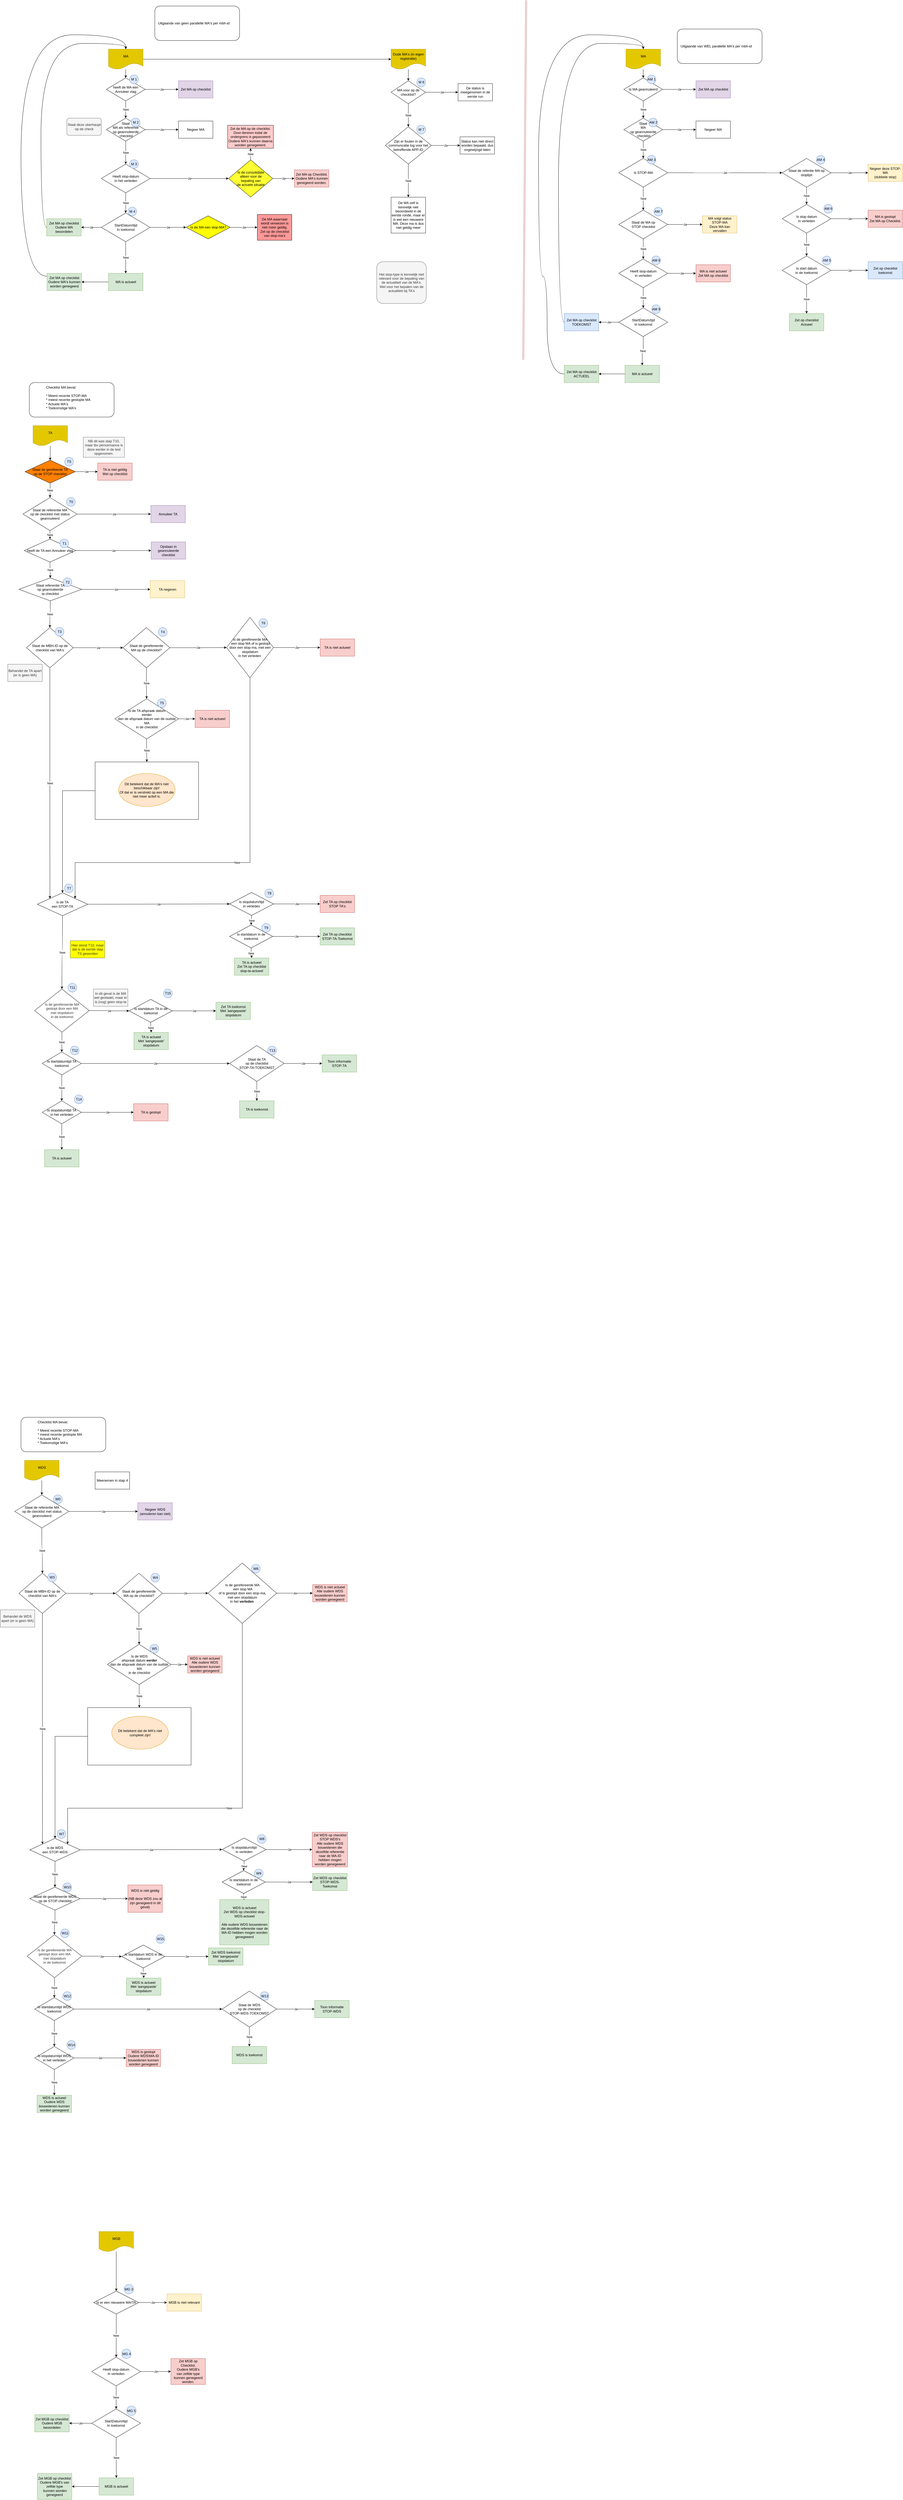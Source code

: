 <mxfile version="17.4.2" type="device"><diagram id="C5RBs43oDa-KdzZeNtuy" name="Page-1"><mxGraphModel dx="2489" dy="2034" grid="1" gridSize="10" guides="1" tooltips="1" connect="1" arrows="1" fold="1" page="1" pageScale="1" pageWidth="827" pageHeight="1169" math="0" shadow="0"><root><mxCell id="WIyWlLk6GJQsqaUBKTNV-0"/><mxCell id="WIyWlLk6GJQsqaUBKTNV-1" parent="WIyWlLk6GJQsqaUBKTNV-0"/><mxCell id="I6fTW2CrxSMGgw9ygxrS-2" value="De MA waarnaar wordt verwezen is niet meer geldig.&lt;br&gt;Zet op de checklist van stop-ma's" style="whiteSpace=wrap;html=1;fillColor=#FF9999;" parent="WIyWlLk6GJQsqaUBKTNV-1" vertex="1"><mxGeometry x="344.5" y="455" width="120" height="90" as="geometry"/></mxCell><mxCell id="D2Pr9sUPDnQ33gsVZ5fL-0" value="" style="edgeStyle=orthogonalEdgeStyle;rounded=0;orthogonalLoop=1;jettySize=auto;html=1;" parent="WIyWlLk6GJQsqaUBKTNV-1" source="D2Pr9sUPDnQ33gsVZ5fL-1" target="m97RiOpejIeSjdvXr_Hy-99" edge="1"><mxGeometry relative="1" as="geometry"/></mxCell><mxCell id="tg2z-UBSTeu16AG5X1Zz-86" value="" style="edgeStyle=orthogonalEdgeStyle;rounded=0;orthogonalLoop=1;jettySize=auto;html=1;" parent="WIyWlLk6GJQsqaUBKTNV-1" source="D2Pr9sUPDnQ33gsVZ5fL-1" target="tg2z-UBSTeu16AG5X1Zz-85" edge="1"><mxGeometry relative="1" as="geometry"/></mxCell><mxCell id="D2Pr9sUPDnQ33gsVZ5fL-1" value="MA" style="shape=document;whiteSpace=wrap;html=1;boundedLbl=1;fillColor=#e3c800;fontColor=#000000;strokeColor=#B09500;" parent="WIyWlLk6GJQsqaUBKTNV-1" vertex="1"><mxGeometry x="-173.5" y="-120" width="120" height="70" as="geometry"/></mxCell><mxCell id="D2Pr9sUPDnQ33gsVZ5fL-4" value="&lt;div style=&quot;text-indent: -24px&quot;&gt;&lt;div style=&quot;text-align: left&quot;&gt;Uitgaande van geen parallelle MA's per mbh-id&lt;/div&gt;&lt;/div&gt;" style="rounded=1;whiteSpace=wrap;html=1;" parent="WIyWlLk6GJQsqaUBKTNV-1" vertex="1"><mxGeometry x="-12.25" y="-270" width="295" height="120" as="geometry"/></mxCell><mxCell id="D2Pr9sUPDnQ33gsVZ5fL-19" value="Ja" style="edgeStyle=orthogonalEdgeStyle;rounded=0;orthogonalLoop=1;jettySize=auto;html=1;" parent="WIyWlLk6GJQsqaUBKTNV-1" source="D2Pr9sUPDnQ33gsVZ5fL-14" target="D2Pr9sUPDnQ33gsVZ5fL-18" edge="1"><mxGeometry relative="1" as="geometry"/></mxCell><mxCell id="D2Pr9sUPDnQ33gsVZ5fL-22" value="Nee" style="edgeStyle=orthogonalEdgeStyle;rounded=0;orthogonalLoop=1;jettySize=auto;html=1;entryX=0.5;entryY=0;entryDx=0;entryDy=0;" parent="WIyWlLk6GJQsqaUBKTNV-1" source="D2Pr9sUPDnQ33gsVZ5fL-14" target="f719HPBvK4nikuzQh2dY-13" edge="1"><mxGeometry relative="1" as="geometry"><mxPoint x="-113.5" y="630" as="targetPoint"/></mxGeometry></mxCell><mxCell id="I6fTW2CrxSMGgw9ygxrS-1" value="Ja" style="edgeStyle=orthogonalEdgeStyle;rounded=0;orthogonalLoop=1;jettySize=auto;html=1;" parent="WIyWlLk6GJQsqaUBKTNV-1" source="D2Pr9sUPDnQ33gsVZ5fL-14" target="I6fTW2CrxSMGgw9ygxrS-0" edge="1"><mxGeometry relative="1" as="geometry"/></mxCell><mxCell id="D2Pr9sUPDnQ33gsVZ5fL-14" value="StartDatum/tijd &lt;br&gt;In toekomst" style="rhombus;whiteSpace=wrap;html=1;" parent="WIyWlLk6GJQsqaUBKTNV-1" vertex="1"><mxGeometry x="-198.5" y="450" width="170" height="100" as="geometry"/></mxCell><mxCell id="D2Pr9sUPDnQ33gsVZ5fL-18" value="Zet MA op checklist&lt;br&gt;Oudere MA beoordelen" style="whiteSpace=wrap;html=1;fillColor=#d5e8d4;strokeColor=#82b366;" parent="WIyWlLk6GJQsqaUBKTNV-1" vertex="1"><mxGeometry x="-388.5" y="470" width="120" height="60" as="geometry"/></mxCell><mxCell id="D2Pr9sUPDnQ33gsVZ5fL-24" value="" style="edgeStyle=orthogonalEdgeStyle;rounded=0;orthogonalLoop=1;jettySize=auto;html=1;exitX=0;exitY=0.5;exitDx=0;exitDy=0;" parent="WIyWlLk6GJQsqaUBKTNV-1" source="f719HPBvK4nikuzQh2dY-13" target="D2Pr9sUPDnQ33gsVZ5fL-23" edge="1"><mxGeometry relative="1" as="geometry"><mxPoint x="-170" y="690" as="sourcePoint"/></mxGeometry></mxCell><mxCell id="D2Pr9sUPDnQ33gsVZ5fL-26" style="edgeStyle=orthogonalEdgeStyle;curved=1;rounded=0;orthogonalLoop=1;jettySize=auto;html=1;exitX=0;exitY=0.5;exitDx=0;exitDy=0;entryX=0.5;entryY=0;entryDx=0;entryDy=0;" parent="WIyWlLk6GJQsqaUBKTNV-1" source="D2Pr9sUPDnQ33gsVZ5fL-18" target="D2Pr9sUPDnQ33gsVZ5fL-1" edge="1"><mxGeometry relative="1" as="geometry"/></mxCell><mxCell id="D2Pr9sUPDnQ33gsVZ5fL-29" style="edgeStyle=orthogonalEdgeStyle;curved=1;rounded=0;orthogonalLoop=1;jettySize=auto;html=1;entryX=0.5;entryY=0;entryDx=0;entryDy=0;" parent="WIyWlLk6GJQsqaUBKTNV-1" source="D2Pr9sUPDnQ33gsVZ5fL-23" target="D2Pr9sUPDnQ33gsVZ5fL-1" edge="1"><mxGeometry relative="1" as="geometry"><Array as="points"><mxPoint x="-478" y="670"/><mxPoint x="-478" y="-170"/><mxPoint x="-113" y="-170"/><mxPoint x="-113" y="-120"/></Array></mxGeometry></mxCell><mxCell id="D2Pr9sUPDnQ33gsVZ5fL-23" value="Zet MA op checklist&lt;br&gt;Oudere MA's kunnen worden genegeerd" style="whiteSpace=wrap;html=1;fillColor=#d5e8d4;strokeColor=#82b366;" parent="WIyWlLk6GJQsqaUBKTNV-1" vertex="1"><mxGeometry x="-387.25" y="660" width="120" height="60" as="geometry"/></mxCell><mxCell id="m97RiOpejIeSjdvXr_Hy-96" value="Nee" style="edgeStyle=orthogonalEdgeStyle;rounded=0;orthogonalLoop=1;jettySize=auto;html=1;exitX=0.5;exitY=1;exitDx=0;exitDy=0;" parent="WIyWlLk6GJQsqaUBKTNV-1" source="16ke-lMBl6xtpe8-REQC-0" target="m97RiOpejIeSjdvXr_Hy-95" edge="1"><mxGeometry relative="1" as="geometry"/></mxCell><mxCell id="6-5Dgfn5krkMvL1VXN2R-6" style="edgeStyle=orthogonalEdgeStyle;rounded=0;orthogonalLoop=1;jettySize=auto;html=1;" parent="WIyWlLk6GJQsqaUBKTNV-1" source="D2Pr9sUPDnQ33gsVZ5fL-27" target="6-5Dgfn5krkMvL1VXN2R-1" edge="1"><mxGeometry relative="1" as="geometry"/></mxCell><mxCell id="D2Pr9sUPDnQ33gsVZ5fL-27" value="TA" style="shape=document;whiteSpace=wrap;html=1;boundedLbl=1;fillColor=#e3c800;fontColor=#000000;strokeColor=#B09500;" parent="WIyWlLk6GJQsqaUBKTNV-1" vertex="1"><mxGeometry x="-436" y="1190" width="120" height="70" as="geometry"/></mxCell><mxCell id="m97RiOpejIeSjdvXr_Hy-40" value="Nee" style="edgeStyle=orthogonalEdgeStyle;rounded=0;orthogonalLoop=1;jettySize=auto;html=1;exitX=0.5;exitY=1;exitDx=0;exitDy=0;" parent="WIyWlLk6GJQsqaUBKTNV-1" source="tg2z-UBSTeu16AG5X1Zz-112" target="m97RiOpejIeSjdvXr_Hy-39" edge="1"><mxGeometry relative="1" as="geometry"/></mxCell><mxCell id="m97RiOpejIeSjdvXr_Hy-75" value="Ja" style="edgeStyle=orthogonalEdgeStyle;rounded=0;orthogonalLoop=1;jettySize=auto;html=1;" parent="WIyWlLk6GJQsqaUBKTNV-1" source="D2Pr9sUPDnQ33gsVZ5fL-30" target="m97RiOpejIeSjdvXr_Hy-74" edge="1"><mxGeometry relative="1" as="geometry"/></mxCell><mxCell id="tg2z-UBSTeu16AG5X1Zz-113" value="Nee" style="edgeStyle=orthogonalEdgeStyle;rounded=0;orthogonalLoop=1;jettySize=auto;html=1;" parent="WIyWlLk6GJQsqaUBKTNV-1" source="D2Pr9sUPDnQ33gsVZ5fL-30" target="tg2z-UBSTeu16AG5X1Zz-112" edge="1"><mxGeometry relative="1" as="geometry"/></mxCell><mxCell id="D2Pr9sUPDnQ33gsVZ5fL-30" value="Staat de gerefereerde &lt;br&gt;MA op de checklist?" style="rhombus;whiteSpace=wrap;html=1;" parent="WIyWlLk6GJQsqaUBKTNV-1" vertex="1"><mxGeometry x="-123" y="1892.5" width="163" height="140" as="geometry"/></mxCell><mxCell id="D2Pr9sUPDnQ33gsVZ5fL-39" value="Ja" style="edgeStyle=orthogonalEdgeStyle;curved=1;rounded=0;orthogonalLoop=1;jettySize=auto;html=1;" parent="WIyWlLk6GJQsqaUBKTNV-1" edge="1"><mxGeometry relative="1" as="geometry"><mxPoint x="201.25" y="1590" as="sourcePoint"/></mxGeometry></mxCell><mxCell id="tg2z-UBSTeu16AG5X1Zz-115" style="edgeStyle=orthogonalEdgeStyle;rounded=0;orthogonalLoop=1;jettySize=auto;html=1;entryX=0.5;entryY=0;entryDx=0;entryDy=0;" parent="WIyWlLk6GJQsqaUBKTNV-1" source="m97RiOpejIeSjdvXr_Hy-39" target="m97RiOpejIeSjdvXr_Hy-66" edge="1"><mxGeometry relative="1" as="geometry"><mxPoint x="-340" y="2640" as="targetPoint"/></mxGeometry></mxCell><mxCell id="m97RiOpejIeSjdvXr_Hy-39" value="&lt;br&gt;&lt;br&gt;&lt;br&gt;&lt;br&gt;&lt;br&gt;" style="whiteSpace=wrap;html=1;" parent="WIyWlLk6GJQsqaUBKTNV-1" vertex="1"><mxGeometry x="-220" y="2360" width="360" height="200" as="geometry"/></mxCell><mxCell id="m97RiOpejIeSjdvXr_Hy-49" value="Nee" style="edgeStyle=orthogonalEdgeStyle;curved=1;rounded=0;orthogonalLoop=1;jettySize=auto;html=1;" parent="WIyWlLk6GJQsqaUBKTNV-1" edge="1"><mxGeometry relative="1" as="geometry"><mxPoint x="303.75" y="480" as="sourcePoint"/></mxGeometry></mxCell><mxCell id="m97RiOpejIeSjdvXr_Hy-56" value="Ja" style="edgeStyle=orthogonalEdgeStyle;curved=1;rounded=0;orthogonalLoop=1;jettySize=auto;html=1;exitX=1;exitY=0.5;exitDx=0;exitDy=0;" parent="WIyWlLk6GJQsqaUBKTNV-1" source="m97RiOpejIeSjdvXr_Hy-58" target="m97RiOpejIeSjdvXr_Hy-60" edge="1"><mxGeometry relative="1" as="geometry"/></mxCell><mxCell id="m97RiOpejIeSjdvXr_Hy-57" value="Nee" style="edgeStyle=orthogonalEdgeStyle;curved=1;rounded=0;orthogonalLoop=1;jettySize=auto;html=1;exitX=0.5;exitY=1;exitDx=0;exitDy=0;" parent="WIyWlLk6GJQsqaUBKTNV-1" source="m97RiOpejIeSjdvXr_Hy-58" target="m97RiOpejIeSjdvXr_Hy-63" edge="1"><mxGeometry relative="1" as="geometry"/></mxCell><mxCell id="m97RiOpejIeSjdvXr_Hy-58" value="Is stopdatum/tijd &lt;br&gt;in verleden" style="rhombus;whiteSpace=wrap;html=1;" parent="WIyWlLk6GJQsqaUBKTNV-1" vertex="1"><mxGeometry x="248" y="2814" width="153" height="80" as="geometry"/></mxCell><mxCell id="m97RiOpejIeSjdvXr_Hy-60" value="Zet TA op checklist&lt;br&gt;STOP TA's" style="whiteSpace=wrap;html=1;fillColor=#f8cecc;strokeColor=#b85450;" parent="WIyWlLk6GJQsqaUBKTNV-1" vertex="1"><mxGeometry x="563" y="2824" width="120" height="60" as="geometry"/></mxCell><mxCell id="m97RiOpejIeSjdvXr_Hy-62" value="Ja" style="edgeStyle=orthogonalEdgeStyle;rounded=0;orthogonalLoop=1;jettySize=auto;html=1;exitX=1;exitY=0.5;exitDx=0;exitDy=0;entryX=0;entryY=0.5;entryDx=0;entryDy=0;" parent="WIyWlLk6GJQsqaUBKTNV-1" source="m97RiOpejIeSjdvXr_Hy-63" target="m97RiOpejIeSjdvXr_Hy-70" edge="1"><mxGeometry relative="1" as="geometry"/></mxCell><mxCell id="m97RiOpejIeSjdvXr_Hy-94" value="Nee" style="edgeStyle=orthogonalEdgeStyle;rounded=0;orthogonalLoop=1;jettySize=auto;html=1;exitX=0.5;exitY=1;exitDx=0;exitDy=0;" parent="WIyWlLk6GJQsqaUBKTNV-1" source="m97RiOpejIeSjdvXr_Hy-63" target="m97RiOpejIeSjdvXr_Hy-93" edge="1"><mxGeometry relative="1" as="geometry"/></mxCell><mxCell id="m97RiOpejIeSjdvXr_Hy-63" value="Is startdatum in de toekomst" style="rhombus;whiteSpace=wrap;html=1;" parent="WIyWlLk6GJQsqaUBKTNV-1" vertex="1"><mxGeometry x="248" y="2927" width="150" height="80" as="geometry"/></mxCell><mxCell id="m97RiOpejIeSjdvXr_Hy-64" value="Ja" style="edgeStyle=orthogonalEdgeStyle;curved=1;rounded=0;orthogonalLoop=1;jettySize=auto;html=1;entryX=0;entryY=0.5;entryDx=0;entryDy=0;exitX=1;exitY=0.5;exitDx=0;exitDy=0;" parent="WIyWlLk6GJQsqaUBKTNV-1" source="m97RiOpejIeSjdvXr_Hy-66" target="m97RiOpejIeSjdvXr_Hy-58" edge="1"><mxGeometry relative="1" as="geometry"><mxPoint x="395" y="2664.5" as="targetPoint"/></mxGeometry></mxCell><mxCell id="m97RiOpejIeSjdvXr_Hy-65" value="Nee" style="edgeStyle=orthogonalEdgeStyle;curved=1;rounded=0;orthogonalLoop=1;jettySize=auto;html=1;entryX=0.5;entryY=0;entryDx=0;entryDy=0;" parent="WIyWlLk6GJQsqaUBKTNV-1" source="m97RiOpejIeSjdvXr_Hy-66" target="16ke-lMBl6xtpe8-REQC-14" edge="1"><mxGeometry relative="1" as="geometry"><mxPoint x="-333.75" y="2984.75" as="targetPoint"/></mxGeometry></mxCell><mxCell id="m97RiOpejIeSjdvXr_Hy-66" value="is de TA &lt;br&gt;een STOP-TA" style="rhombus;whiteSpace=wrap;html=1;" parent="WIyWlLk6GJQsqaUBKTNV-1" vertex="1"><mxGeometry x="-421" y="2815" width="175" height="80" as="geometry"/></mxCell><mxCell id="m97RiOpejIeSjdvXr_Hy-70" value="&lt;span&gt;Zet TA op checklist STOP-TA-Toekomst&lt;/span&gt;" style="whiteSpace=wrap;html=1;fillColor=#d5e8d4;strokeColor=#82b366;" parent="WIyWlLk6GJQsqaUBKTNV-1" vertex="1"><mxGeometry x="563" y="2937" width="120" height="60" as="geometry"/></mxCell><mxCell id="ZpBdryWZgnrTpJwAA6Q1-4" value="Ja" style="edgeStyle=orthogonalEdgeStyle;rounded=0;orthogonalLoop=1;jettySize=auto;html=1;entryX=0;entryY=0.5;entryDx=0;entryDy=0;" parent="WIyWlLk6GJQsqaUBKTNV-1" source="m97RiOpejIeSjdvXr_Hy-74" target="ZpBdryWZgnrTpJwAA6Q1-3" edge="1"><mxGeometry relative="1" as="geometry"/></mxCell><mxCell id="ZpBdryWZgnrTpJwAA6Q1-5" value="Nee" style="edgeStyle=orthogonalEdgeStyle;rounded=0;orthogonalLoop=1;jettySize=auto;html=1;entryX=1;entryY=0;entryDx=0;entryDy=0;exitX=0.5;exitY=1;exitDx=0;exitDy=0;" parent="WIyWlLk6GJQsqaUBKTNV-1" source="m97RiOpejIeSjdvXr_Hy-74" target="m97RiOpejIeSjdvXr_Hy-66" edge="1"><mxGeometry relative="1" as="geometry"><mxPoint x="319" y="2440" as="sourcePoint"/><Array as="points"><mxPoint x="319" y="2710"/><mxPoint x="-290" y="2710"/></Array></mxGeometry></mxCell><mxCell id="m97RiOpejIeSjdvXr_Hy-74" value="Is de gerefereerde MA&lt;br&gt;&amp;nbsp;een stop MA of is gestopt door een stop-ma, met een stopdatum&lt;br&gt;in het verleden&amp;nbsp;" style="rhombus;whiteSpace=wrap;html=1;" parent="WIyWlLk6GJQsqaUBKTNV-1" vertex="1"><mxGeometry x="237.5" y="1857" width="163" height="210" as="geometry"/></mxCell><mxCell id="m97RiOpejIeSjdvXr_Hy-76" value="&lt;div style=&quot;text-indent: -24px&quot;&gt;&lt;div style=&quot;text-align: left&quot;&gt;Checklist MA bevat:&lt;/div&gt;&lt;div style=&quot;text-align: left&quot;&gt;&lt;br&gt;&lt;/div&gt;&lt;div style=&quot;text-align: left&quot;&gt;* Meest recente STOP-MA&lt;/div&gt;&lt;div style=&quot;text-align: left&quot;&gt;* meest recente gestopte MA&lt;/div&gt;&lt;div style=&quot;text-align: left&quot;&gt;* Actuele MA's&lt;/div&gt;&lt;div style=&quot;text-align: left&quot;&gt;* Toekomstige MA's&lt;/div&gt;&lt;div style=&quot;text-align: left&quot;&gt;&lt;br&gt;&lt;/div&gt;&lt;/div&gt;" style="rounded=1;whiteSpace=wrap;html=1;" parent="WIyWlLk6GJQsqaUBKTNV-1" vertex="1"><mxGeometry x="-449" y="1040" width="295" height="120" as="geometry"/></mxCell><mxCell id="m97RiOpejIeSjdvXr_Hy-79" value="TA is niet actueel" style="whiteSpace=wrap;html=1;fillColor=#f8cecc;strokeColor=#b85450;" parent="WIyWlLk6GJQsqaUBKTNV-1" vertex="1"><mxGeometry x="128" y="2180" width="120" height="60" as="geometry"/></mxCell><mxCell id="m97RiOpejIeSjdvXr_Hy-82" value="Ja" style="edgeStyle=orthogonalEdgeStyle;rounded=0;orthogonalLoop=1;jettySize=auto;html=1;entryX=0;entryY=0.5;entryDx=0;entryDy=0;exitX=1;exitY=0.5;exitDx=0;exitDy=0;" parent="WIyWlLk6GJQsqaUBKTNV-1" source="m97RiOpejIeSjdvXr_Hy-80" target="D2Pr9sUPDnQ33gsVZ5fL-30" edge="1"><mxGeometry relative="1" as="geometry"><mxPoint x="46.5" y="1930" as="sourcePoint"/></mxGeometry></mxCell><mxCell id="m97RiOpejIeSjdvXr_Hy-84" value="Nee" style="edgeStyle=orthogonalEdgeStyle;rounded=0;orthogonalLoop=1;jettySize=auto;html=1;entryX=0;entryY=0;entryDx=0;entryDy=0;" parent="WIyWlLk6GJQsqaUBKTNV-1" source="m97RiOpejIeSjdvXr_Hy-80" target="m97RiOpejIeSjdvXr_Hy-66" edge="1"><mxGeometry relative="1" as="geometry"><mxPoint x="-377.5" y="2160" as="targetPoint"/></mxGeometry></mxCell><mxCell id="m97RiOpejIeSjdvXr_Hy-80" value="Staat de MBH-ID op de checklist van MA's" style="rhombus;whiteSpace=wrap;html=1;" parent="WIyWlLk6GJQsqaUBKTNV-1" vertex="1"><mxGeometry x="-459" y="1892.5" width="163" height="140" as="geometry"/></mxCell><mxCell id="m97RiOpejIeSjdvXr_Hy-86" value="TA is toekomst" style="whiteSpace=wrap;html=1;fillColor=#d5e8d4;strokeColor=#82b366;" parent="WIyWlLk6GJQsqaUBKTNV-1" vertex="1"><mxGeometry x="282.75" y="3539" width="120" height="60" as="geometry"/></mxCell><mxCell id="m97RiOpejIeSjdvXr_Hy-90" value="Ja" style="edgeStyle=orthogonalEdgeStyle;rounded=0;orthogonalLoop=1;jettySize=auto;html=1;exitX=1;exitY=0.5;exitDx=0;exitDy=0;entryX=0;entryY=0.5;entryDx=0;entryDy=0;" parent="WIyWlLk6GJQsqaUBKTNV-1" source="m97RiOpejIeSjdvXr_Hy-106" target="f719HPBvK4nikuzQh2dY-6" edge="1"><mxGeometry relative="1" as="geometry"><mxPoint x="-100" y="3400" as="targetPoint"/></mxGeometry></mxCell><mxCell id="m97RiOpejIeSjdvXr_Hy-93" value="TA is actueel&lt;br&gt;Zet TA op checklist stop-ta-actueel" style="whiteSpace=wrap;html=1;fillColor=#d5e8d4;strokeColor=#82b366;" parent="WIyWlLk6GJQsqaUBKTNV-1" vertex="1"><mxGeometry x="264.5" y="3042" width="120" height="60" as="geometry"/></mxCell><mxCell id="m97RiOpejIeSjdvXr_Hy-98" value="Ja" style="edgeStyle=orthogonalEdgeStyle;rounded=0;orthogonalLoop=1;jettySize=auto;html=1;" parent="WIyWlLk6GJQsqaUBKTNV-1" source="m97RiOpejIeSjdvXr_Hy-95" target="m97RiOpejIeSjdvXr_Hy-97" edge="1"><mxGeometry relative="1" as="geometry"/></mxCell><mxCell id="-_N21JxMmjaTlIUNlXnK-2" value="Nee" style="edgeStyle=orthogonalEdgeStyle;rounded=0;orthogonalLoop=1;jettySize=auto;html=1;" parent="WIyWlLk6GJQsqaUBKTNV-1" source="m97RiOpejIeSjdvXr_Hy-95" target="-_N21JxMmjaTlIUNlXnK-1" edge="1"><mxGeometry relative="1" as="geometry"/></mxCell><mxCell id="m97RiOpejIeSjdvXr_Hy-95" value="heeft de TA een Annuleer vlag" style="rhombus;whiteSpace=wrap;html=1;" parent="WIyWlLk6GJQsqaUBKTNV-1" vertex="1"><mxGeometry x="-466.5" y="1584.5" width="179" height="80" as="geometry"/></mxCell><mxCell id="m97RiOpejIeSjdvXr_Hy-97" value="Opslaan in geannuleerde checklist" style="whiteSpace=wrap;html=1;fillColor=#e1d5e7;strokeColor=#9673a6;" parent="WIyWlLk6GJQsqaUBKTNV-1" vertex="1"><mxGeometry x="-25" y="1594.5" width="120" height="60" as="geometry"/></mxCell><mxCell id="m97RiOpejIeSjdvXr_Hy-102" value="Nee" style="edgeStyle=orthogonalEdgeStyle;rounded=0;orthogonalLoop=1;jettySize=auto;html=1;entryX=0.5;entryY=0;entryDx=0;entryDy=0;exitX=0.5;exitY=1;exitDx=0;exitDy=0;" parent="WIyWlLk6GJQsqaUBKTNV-1" source="tg2z-UBSTeu16AG5X1Zz-0" target="tg2z-UBSTeu16AG5X1Zz-21" edge="1"><mxGeometry relative="1" as="geometry"><mxPoint x="-113.5" y="260" as="targetPoint"/></mxGeometry></mxCell><mxCell id="tg2z-UBSTeu16AG5X1Zz-1" value="Nee" style="edgeStyle=orthogonalEdgeStyle;rounded=0;orthogonalLoop=1;jettySize=auto;html=1;" parent="WIyWlLk6GJQsqaUBKTNV-1" source="m97RiOpejIeSjdvXr_Hy-99" target="tg2z-UBSTeu16AG5X1Zz-0" edge="1"><mxGeometry relative="1" as="geometry"/></mxCell><mxCell id="m97RiOpejIeSjdvXr_Hy-99" value="heeft de MA een Annuleer vlag" style="rhombus;whiteSpace=wrap;html=1;" parent="WIyWlLk6GJQsqaUBKTNV-1" vertex="1"><mxGeometry x="-181" y="-20" width="135" height="80" as="geometry"/></mxCell><mxCell id="m97RiOpejIeSjdvXr_Hy-100" value="Zet MA op checklist" style="whiteSpace=wrap;html=1;fillColor=#e1d5e7;strokeColor=#9673a6;" parent="WIyWlLk6GJQsqaUBKTNV-1" vertex="1"><mxGeometry x="70" y="-10" width="120" height="60" as="geometry"/></mxCell><mxCell id="m97RiOpejIeSjdvXr_Hy-101" value="Ja" style="edgeStyle=orthogonalEdgeStyle;rounded=0;orthogonalLoop=1;jettySize=auto;html=1;" parent="WIyWlLk6GJQsqaUBKTNV-1" source="m97RiOpejIeSjdvXr_Hy-99" target="m97RiOpejIeSjdvXr_Hy-100" edge="1"><mxGeometry relative="1" as="geometry"/></mxCell><mxCell id="tg2z-UBSTeu16AG5X1Zz-118" value="Nee" style="edgeStyle=orthogonalEdgeStyle;rounded=0;orthogonalLoop=1;jettySize=auto;html=1;" parent="WIyWlLk6GJQsqaUBKTNV-1" source="m97RiOpejIeSjdvXr_Hy-106" target="tg2z-UBSTeu16AG5X1Zz-117" edge="1"><mxGeometry relative="1" as="geometry"/></mxCell><mxCell id="m97RiOpejIeSjdvXr_Hy-106" value="Is startdatumtijd TA toekomst" style="rhombus;whiteSpace=wrap;html=1;" parent="WIyWlLk6GJQsqaUBKTNV-1" vertex="1"><mxGeometry x="-404" y="3369" width="136" height="80" as="geometry"/></mxCell><mxCell id="-_N21JxMmjaTlIUNlXnK-0" value="T1" style="ellipse;whiteSpace=wrap;html=1;aspect=fixed;fillColor=#dae8fc;strokeColor=#6c8ebf;" parent="WIyWlLk6GJQsqaUBKTNV-1" vertex="1"><mxGeometry x="-342.5" y="1584.5" width="30.5" height="30.5" as="geometry"/></mxCell><mxCell id="-_N21JxMmjaTlIUNlXnK-4" value="Ja" style="edgeStyle=orthogonalEdgeStyle;rounded=0;orthogonalLoop=1;jettySize=auto;html=1;" parent="WIyWlLk6GJQsqaUBKTNV-1" source="-_N21JxMmjaTlIUNlXnK-1" target="-_N21JxMmjaTlIUNlXnK-3" edge="1"><mxGeometry relative="1" as="geometry"/></mxCell><mxCell id="f719HPBvK4nikuzQh2dY-21" value="Nee" style="edgeStyle=orthogonalEdgeStyle;curved=1;rounded=0;orthogonalLoop=1;jettySize=auto;html=1;endArrow=classic;endFill=1;exitX=0.5;exitY=1;exitDx=0;exitDy=0;entryX=0.5;entryY=0;entryDx=0;entryDy=0;" parent="WIyWlLk6GJQsqaUBKTNV-1" source="6-5Dgfn5krkMvL1VXN2R-1" target="16ke-lMBl6xtpe8-REQC-0" edge="1"><mxGeometry relative="1" as="geometry"><mxPoint x="-559" y="1600" as="targetPoint"/></mxGeometry></mxCell><mxCell id="-_N21JxMmjaTlIUNlXnK-1" value="Staat referentie TA&lt;br&gt;op geannuleerde&lt;br&gt;ta checklist" style="rhombus;whiteSpace=wrap;html=1;" parent="WIyWlLk6GJQsqaUBKTNV-1" vertex="1"><mxGeometry x="-485" y="1719.5" width="218" height="80" as="geometry"/></mxCell><mxCell id="-_N21JxMmjaTlIUNlXnK-3" value="TA negeren" style="whiteSpace=wrap;html=1;fillColor=#fff2cc;strokeColor=#d6b656;" parent="WIyWlLk6GJQsqaUBKTNV-1" vertex="1"><mxGeometry x="-28.25" y="1729.5" width="120" height="60" as="geometry"/></mxCell><mxCell id="tg2z-UBSTeu16AG5X1Zz-3" value="Ja" style="edgeStyle=orthogonalEdgeStyle;rounded=0;orthogonalLoop=1;jettySize=auto;html=1;" parent="WIyWlLk6GJQsqaUBKTNV-1" source="tg2z-UBSTeu16AG5X1Zz-0" target="tg2z-UBSTeu16AG5X1Zz-2" edge="1"><mxGeometry relative="1" as="geometry"/></mxCell><mxCell id="tg2z-UBSTeu16AG5X1Zz-0" value="Staat &lt;br&gt;MA als referentie&lt;br&gt;op geannuleerde&lt;br&gt;&amp;nbsp;checklist" style="rhombus;whiteSpace=wrap;html=1;" parent="WIyWlLk6GJQsqaUBKTNV-1" vertex="1"><mxGeometry x="-181" y="120" width="135" height="80" as="geometry"/></mxCell><mxCell id="tg2z-UBSTeu16AG5X1Zz-2" value="Negeer MA" style="whiteSpace=wrap;html=1;" parent="WIyWlLk6GJQsqaUBKTNV-1" vertex="1"><mxGeometry x="70" y="130" width="120" height="60" as="geometry"/></mxCell><mxCell id="tg2z-UBSTeu16AG5X1Zz-4" value="T2" style="ellipse;whiteSpace=wrap;html=1;aspect=fixed;fillColor=#dae8fc;strokeColor=#6c8ebf;" parent="WIyWlLk6GJQsqaUBKTNV-1" vertex="1"><mxGeometry x="-331.5" y="1719.5" width="30.5" height="30.5" as="geometry"/></mxCell><mxCell id="tg2z-UBSTeu16AG5X1Zz-18" value="M 1" style="ellipse;whiteSpace=wrap;html=1;aspect=fixed;fillColor=#dae8fc;strokeColor=#6c8ebf;" parent="WIyWlLk6GJQsqaUBKTNV-1" vertex="1"><mxGeometry x="-100" y="-30" width="30.5" height="30.5" as="geometry"/></mxCell><mxCell id="tg2z-UBSTeu16AG5X1Zz-19" value="M 2" style="ellipse;whiteSpace=wrap;html=1;aspect=fixed;fillColor=#dae8fc;strokeColor=#6c8ebf;" parent="WIyWlLk6GJQsqaUBKTNV-1" vertex="1"><mxGeometry x="-94.5" y="120" width="30.5" height="30.5" as="geometry"/></mxCell><mxCell id="tg2z-UBSTeu16AG5X1Zz-23" value="Nee" style="edgeStyle=orthogonalEdgeStyle;rounded=0;orthogonalLoop=1;jettySize=auto;html=1;" parent="WIyWlLk6GJQsqaUBKTNV-1" source="tg2z-UBSTeu16AG5X1Zz-21" target="D2Pr9sUPDnQ33gsVZ5fL-14" edge="1"><mxGeometry relative="1" as="geometry"/></mxCell><mxCell id="KYcK_DOPhbGC7WeBhf91-2" value="Ja" style="edgeStyle=orthogonalEdgeStyle;rounded=0;orthogonalLoop=1;jettySize=auto;html=1;" parent="WIyWlLk6GJQsqaUBKTNV-1" source="tg2z-UBSTeu16AG5X1Zz-21" target="KYcK_DOPhbGC7WeBhf91-1" edge="1"><mxGeometry relative="1" as="geometry"/></mxCell><mxCell id="tg2z-UBSTeu16AG5X1Zz-21" value="Heeft stop-datum &lt;br&gt;in het verleden" style="rhombus;whiteSpace=wrap;html=1;" parent="WIyWlLk6GJQsqaUBKTNV-1" vertex="1"><mxGeometry x="-198.5" y="280" width="170" height="100" as="geometry"/></mxCell><mxCell id="tg2z-UBSTeu16AG5X1Zz-36" value="" style="edgeStyle=orthogonalEdgeStyle;rounded=0;orthogonalLoop=1;jettySize=auto;html=1;" parent="WIyWlLk6GJQsqaUBKTNV-1" source="tg2z-UBSTeu16AG5X1Zz-37" target="tg2z-UBSTeu16AG5X1Zz-53" edge="1"><mxGeometry relative="1" as="geometry"/></mxCell><mxCell id="tg2z-UBSTeu16AG5X1Zz-37" value="MA" style="shape=document;whiteSpace=wrap;html=1;boundedLbl=1;fillColor=#e3c800;fontColor=#000000;strokeColor=#B09500;" parent="WIyWlLk6GJQsqaUBKTNV-1" vertex="1"><mxGeometry x="1627.5" y="-120" width="120" height="70" as="geometry"/></mxCell><mxCell id="tg2z-UBSTeu16AG5X1Zz-38" value="Nee" style="edgeStyle=orthogonalEdgeStyle;rounded=0;orthogonalLoop=1;jettySize=auto;html=1;entryX=0.5;entryY=0;entryDx=0;entryDy=0;" parent="WIyWlLk6GJQsqaUBKTNV-1" source="tg2z-UBSTeu16AG5X1Zz-40" target="f719HPBvK4nikuzQh2dY-123" edge="1"><mxGeometry relative="1" as="geometry"><mxPoint x="1553" y="380" as="targetPoint"/></mxGeometry></mxCell><mxCell id="tg2z-UBSTeu16AG5X1Zz-39" value="Nee" style="edgeStyle=orthogonalEdgeStyle;rounded=0;orthogonalLoop=1;jettySize=auto;html=1;exitX=0.5;exitY=1;exitDx=0;exitDy=0;" parent="WIyWlLk6GJQsqaUBKTNV-1" source="f719HPBvK4nikuzQh2dY-119" target="tg2z-UBSTeu16AG5X1Zz-69" edge="1"><mxGeometry relative="1" as="geometry"><Array as="points"/></mxGeometry></mxCell><mxCell id="f719HPBvK4nikuzQh2dY-120" value="Ja" style="edgeStyle=orthogonalEdgeStyle;curved=1;rounded=0;orthogonalLoop=1;jettySize=auto;html=1;endArrow=classic;endFill=1;" parent="WIyWlLk6GJQsqaUBKTNV-1" source="tg2z-UBSTeu16AG5X1Zz-40" target="f719HPBvK4nikuzQh2dY-119" edge="1"><mxGeometry relative="1" as="geometry"/></mxCell><mxCell id="tg2z-UBSTeu16AG5X1Zz-40" value="Is STOP-MA" style="rhombus;whiteSpace=wrap;html=1;" parent="WIyWlLk6GJQsqaUBKTNV-1" vertex="1"><mxGeometry x="1602.5" y="260" width="170" height="100" as="geometry"/></mxCell><mxCell id="tg2z-UBSTeu16AG5X1Zz-41" value="&lt;div style=&quot;text-indent: -24px&quot;&gt;&lt;div style=&quot;text-align: left&quot;&gt;Uitgaande van WEL parallelle MA's per mbh-id&lt;/div&gt;&lt;/div&gt;" style="rounded=1;whiteSpace=wrap;html=1;" parent="WIyWlLk6GJQsqaUBKTNV-1" vertex="1"><mxGeometry x="1806" y="-190" width="295" height="120" as="geometry"/></mxCell><mxCell id="tg2z-UBSTeu16AG5X1Zz-42" value="Ja" style="edgeStyle=orthogonalEdgeStyle;rounded=0;orthogonalLoop=1;jettySize=auto;html=1;" parent="WIyWlLk6GJQsqaUBKTNV-1" source="tg2z-UBSTeu16AG5X1Zz-44" target="tg2z-UBSTeu16AG5X1Zz-45" edge="1"><mxGeometry relative="1" as="geometry"/></mxCell><mxCell id="tg2z-UBSTeu16AG5X1Zz-43" value="Nee" style="edgeStyle=orthogonalEdgeStyle;rounded=0;orthogonalLoop=1;jettySize=auto;html=1;entryX=0.5;entryY=0;entryDx=0;entryDy=0;" parent="WIyWlLk6GJQsqaUBKTNV-1" source="tg2z-UBSTeu16AG5X1Zz-44" target="f719HPBvK4nikuzQh2dY-155" edge="1"><mxGeometry relative="1" as="geometry"><mxPoint x="1687.5" y="960" as="targetPoint"/></mxGeometry></mxCell><mxCell id="tg2z-UBSTeu16AG5X1Zz-44" value="StartDatum/tijd &lt;br&gt;In toekomst" style="rhombus;whiteSpace=wrap;html=1;" parent="WIyWlLk6GJQsqaUBKTNV-1" vertex="1"><mxGeometry x="1602.5" y="780" width="170" height="100" as="geometry"/></mxCell><mxCell id="tg2z-UBSTeu16AG5X1Zz-45" value="Zet MA op checklist&lt;br&gt;TOEKOMST" style="whiteSpace=wrap;html=1;fillColor=#dae8fc;strokeColor=#6c8ebf;" parent="WIyWlLk6GJQsqaUBKTNV-1" vertex="1"><mxGeometry x="1412.5" y="800" width="120" height="60" as="geometry"/></mxCell><mxCell id="tg2z-UBSTeu16AG5X1Zz-46" value="" style="edgeStyle=orthogonalEdgeStyle;rounded=0;orthogonalLoop=1;jettySize=auto;html=1;exitX=0;exitY=0.5;exitDx=0;exitDy=0;" parent="WIyWlLk6GJQsqaUBKTNV-1" source="f719HPBvK4nikuzQh2dY-155" target="tg2z-UBSTeu16AG5X1Zz-50" edge="1"><mxGeometry relative="1" as="geometry"><mxPoint x="1623" y="1010" as="sourcePoint"/></mxGeometry></mxCell><mxCell id="tg2z-UBSTeu16AG5X1Zz-47" style="edgeStyle=orthogonalEdgeStyle;curved=1;rounded=0;orthogonalLoop=1;jettySize=auto;html=1;exitX=0;exitY=0.5;exitDx=0;exitDy=0;entryX=0.5;entryY=0;entryDx=0;entryDy=0;" parent="WIyWlLk6GJQsqaUBKTNV-1" source="tg2z-UBSTeu16AG5X1Zz-45" target="tg2z-UBSTeu16AG5X1Zz-37" edge="1"><mxGeometry relative="1" as="geometry"/></mxCell><mxCell id="tg2z-UBSTeu16AG5X1Zz-49" style="edgeStyle=orthogonalEdgeStyle;curved=1;rounded=0;orthogonalLoop=1;jettySize=auto;html=1;entryX=0.5;entryY=0;entryDx=0;entryDy=0;" parent="WIyWlLk6GJQsqaUBKTNV-1" source="tg2z-UBSTeu16AG5X1Zz-50" target="tg2z-UBSTeu16AG5X1Zz-37" edge="1"><mxGeometry relative="1" as="geometry"><Array as="points"><mxPoint x="1353" y="1010"/><mxPoint x="1353" y="670"/><mxPoint x="1323" y="670"/><mxPoint x="1323" y="-170"/><mxPoint x="1688" y="-170"/></Array></mxGeometry></mxCell><mxCell id="tg2z-UBSTeu16AG5X1Zz-50" value="Zet MA op checklist&lt;br&gt;ACTUEEL" style="whiteSpace=wrap;html=1;fillColor=#d5e8d4;strokeColor=#82b366;" parent="WIyWlLk6GJQsqaUBKTNV-1" vertex="1"><mxGeometry x="1412.5" y="980" width="120" height="60" as="geometry"/></mxCell><mxCell id="tg2z-UBSTeu16AG5X1Zz-51" value="Nee" style="edgeStyle=orthogonalEdgeStyle;rounded=0;orthogonalLoop=1;jettySize=auto;html=1;entryX=0.5;entryY=0;entryDx=0;entryDy=0;exitX=0.5;exitY=1;exitDx=0;exitDy=0;" parent="WIyWlLk6GJQsqaUBKTNV-1" source="tg2z-UBSTeu16AG5X1Zz-57" target="tg2z-UBSTeu16AG5X1Zz-40" edge="1"><mxGeometry relative="1" as="geometry"/></mxCell><mxCell id="tg2z-UBSTeu16AG5X1Zz-52" value="Nee" style="edgeStyle=orthogonalEdgeStyle;rounded=0;orthogonalLoop=1;jettySize=auto;html=1;" parent="WIyWlLk6GJQsqaUBKTNV-1" source="tg2z-UBSTeu16AG5X1Zz-53" target="tg2z-UBSTeu16AG5X1Zz-57" edge="1"><mxGeometry relative="1" as="geometry"/></mxCell><mxCell id="tg2z-UBSTeu16AG5X1Zz-53" value="Is MA geannuleerd" style="rhombus;whiteSpace=wrap;html=1;" parent="WIyWlLk6GJQsqaUBKTNV-1" vertex="1"><mxGeometry x="1620" y="-20" width="135" height="80" as="geometry"/></mxCell><mxCell id="tg2z-UBSTeu16AG5X1Zz-54" value="Zet MA op checklist" style="whiteSpace=wrap;html=1;fillColor=#e1d5e7;strokeColor=#9673a6;" parent="WIyWlLk6GJQsqaUBKTNV-1" vertex="1"><mxGeometry x="1871" y="-10" width="120" height="60" as="geometry"/></mxCell><mxCell id="tg2z-UBSTeu16AG5X1Zz-55" value="Ja" style="edgeStyle=orthogonalEdgeStyle;rounded=0;orthogonalLoop=1;jettySize=auto;html=1;" parent="WIyWlLk6GJQsqaUBKTNV-1" source="tg2z-UBSTeu16AG5X1Zz-53" target="tg2z-UBSTeu16AG5X1Zz-54" edge="1"><mxGeometry relative="1" as="geometry"/></mxCell><mxCell id="tg2z-UBSTeu16AG5X1Zz-56" value="Ja" style="edgeStyle=orthogonalEdgeStyle;rounded=0;orthogonalLoop=1;jettySize=auto;html=1;" parent="WIyWlLk6GJQsqaUBKTNV-1" source="tg2z-UBSTeu16AG5X1Zz-57" target="tg2z-UBSTeu16AG5X1Zz-58" edge="1"><mxGeometry relative="1" as="geometry"/></mxCell><mxCell id="tg2z-UBSTeu16AG5X1Zz-57" value="Staat &lt;br&gt;MA &lt;br&gt;op geannuleerde&lt;br&gt;&amp;nbsp;checklist" style="rhombus;whiteSpace=wrap;html=1;" parent="WIyWlLk6GJQsqaUBKTNV-1" vertex="1"><mxGeometry x="1620" y="120" width="135" height="80" as="geometry"/></mxCell><mxCell id="tg2z-UBSTeu16AG5X1Zz-58" value="Negeer MA" style="whiteSpace=wrap;html=1;" parent="WIyWlLk6GJQsqaUBKTNV-1" vertex="1"><mxGeometry x="1871" y="130" width="120" height="60" as="geometry"/></mxCell><mxCell id="tg2z-UBSTeu16AG5X1Zz-60" value="AM 1" style="ellipse;whiteSpace=wrap;html=1;aspect=fixed;fillColor=#dae8fc;strokeColor=#6c8ebf;" parent="WIyWlLk6GJQsqaUBKTNV-1" vertex="1"><mxGeometry x="1701" y="-30" width="30.5" height="30.5" as="geometry"/></mxCell><mxCell id="tg2z-UBSTeu16AG5X1Zz-61" value="AM 2" style="ellipse;whiteSpace=wrap;html=1;aspect=fixed;fillColor=#dae8fc;strokeColor=#6c8ebf;" parent="WIyWlLk6GJQsqaUBKTNV-1" vertex="1"><mxGeometry x="1706.5" y="120" width="30.5" height="30.5" as="geometry"/></mxCell><mxCell id="tg2z-UBSTeu16AG5X1Zz-62" value="AM 3" style="ellipse;whiteSpace=wrap;html=1;aspect=fixed;fillColor=#dae8fc;strokeColor=#6c8ebf;" parent="WIyWlLk6GJQsqaUBKTNV-1" vertex="1"><mxGeometry x="1701" y="249.5" width="30.5" height="30.5" as="geometry"/></mxCell><mxCell id="tg2z-UBSTeu16AG5X1Zz-63" value="Nee" style="edgeStyle=orthogonalEdgeStyle;rounded=0;orthogonalLoop=1;jettySize=auto;html=1;" parent="WIyWlLk6GJQsqaUBKTNV-1" source="tg2z-UBSTeu16AG5X1Zz-65" target="tg2z-UBSTeu16AG5X1Zz-44" edge="1"><mxGeometry relative="1" as="geometry"/></mxCell><mxCell id="tg2z-UBSTeu16AG5X1Zz-64" value="Ja" style="edgeStyle=orthogonalEdgeStyle;rounded=0;orthogonalLoop=1;jettySize=auto;html=1;exitX=1;exitY=0.5;exitDx=0;exitDy=0;" parent="WIyWlLk6GJQsqaUBKTNV-1" source="tg2z-UBSTeu16AG5X1Zz-65" target="tg2z-UBSTeu16AG5X1Zz-75" edge="1"><mxGeometry relative="1" as="geometry"/></mxCell><mxCell id="tg2z-UBSTeu16AG5X1Zz-65" value="Heeft stop-datum &lt;br&gt;in verleden" style="rhombus;whiteSpace=wrap;html=1;" parent="WIyWlLk6GJQsqaUBKTNV-1" vertex="1"><mxGeometry x="1602.5" y="610" width="170" height="100" as="geometry"/></mxCell><mxCell id="tg2z-UBSTeu16AG5X1Zz-66" value="MA is gestopt&lt;br&gt;Zet MA op Checklist." style="whiteSpace=wrap;html=1;fillColor=#f8cecc;strokeColor=#b85450;" parent="WIyWlLk6GJQsqaUBKTNV-1" vertex="1"><mxGeometry x="2470" y="440" width="120" height="60" as="geometry"/></mxCell><mxCell id="tg2z-UBSTeu16AG5X1Zz-67" value="Ja" style="edgeStyle=orthogonalEdgeStyle;rounded=0;orthogonalLoop=1;jettySize=auto;html=1;entryX=0;entryY=0.5;entryDx=0;entryDy=0;" parent="WIyWlLk6GJQsqaUBKTNV-1" source="tg2z-UBSTeu16AG5X1Zz-69" target="tg2z-UBSTeu16AG5X1Zz-66" edge="1"><mxGeometry relative="1" as="geometry"/></mxCell><mxCell id="tg2z-UBSTeu16AG5X1Zz-68" value="Nee" style="edgeStyle=orthogonalEdgeStyle;rounded=0;orthogonalLoop=1;jettySize=auto;html=1;" parent="WIyWlLk6GJQsqaUBKTNV-1" source="tg2z-UBSTeu16AG5X1Zz-69" target="tg2z-UBSTeu16AG5X1Zz-72" edge="1"><mxGeometry relative="1" as="geometry"/></mxCell><mxCell id="tg2z-UBSTeu16AG5X1Zz-69" value="Is stop datum &lt;br&gt;in verleden" style="rhombus;whiteSpace=wrap;html=1;" parent="WIyWlLk6GJQsqaUBKTNV-1" vertex="1"><mxGeometry x="2171" y="420" width="170" height="100" as="geometry"/></mxCell><mxCell id="tg2z-UBSTeu16AG5X1Zz-70" value="Ja" style="edgeStyle=orthogonalEdgeStyle;rounded=0;orthogonalLoop=1;jettySize=auto;html=1;" parent="WIyWlLk6GJQsqaUBKTNV-1" source="tg2z-UBSTeu16AG5X1Zz-72" target="tg2z-UBSTeu16AG5X1Zz-73" edge="1"><mxGeometry relative="1" as="geometry"/></mxCell><mxCell id="tg2z-UBSTeu16AG5X1Zz-71" value="Nee" style="edgeStyle=orthogonalEdgeStyle;rounded=0;orthogonalLoop=1;jettySize=auto;html=1;" parent="WIyWlLk6GJQsqaUBKTNV-1" source="tg2z-UBSTeu16AG5X1Zz-72" target="tg2z-UBSTeu16AG5X1Zz-74" edge="1"><mxGeometry relative="1" as="geometry"/></mxCell><mxCell id="tg2z-UBSTeu16AG5X1Zz-72" value="Is start datum &lt;br&gt;in de toekomst" style="rhombus;whiteSpace=wrap;html=1;" parent="WIyWlLk6GJQsqaUBKTNV-1" vertex="1"><mxGeometry x="2171" y="599.5" width="170" height="100" as="geometry"/></mxCell><mxCell id="tg2z-UBSTeu16AG5X1Zz-73" value="Zet op checklist toekomst" style="whiteSpace=wrap;html=1;fillColor=#dae8fc;strokeColor=#6c8ebf;" parent="WIyWlLk6GJQsqaUBKTNV-1" vertex="1"><mxGeometry x="2470" y="619.5" width="120" height="60" as="geometry"/></mxCell><mxCell id="tg2z-UBSTeu16AG5X1Zz-74" value="Zet op checklist&lt;br&gt;Actueel" style="whiteSpace=wrap;html=1;fillColor=#d5e8d4;strokeColor=#82b366;" parent="WIyWlLk6GJQsqaUBKTNV-1" vertex="1"><mxGeometry x="2196" y="800" width="120" height="60" as="geometry"/></mxCell><mxCell id="tg2z-UBSTeu16AG5X1Zz-75" value="MA is niet actueel&lt;br&gt;Zet MA op checklist" style="whiteSpace=wrap;html=1;fillColor=#f8cecc;strokeColor=#b85450;" parent="WIyWlLk6GJQsqaUBKTNV-1" vertex="1"><mxGeometry x="1871" y="630" width="120" height="60" as="geometry"/></mxCell><mxCell id="tg2z-UBSTeu16AG5X1Zz-78" value="" style="shape=link;html=1;rounded=0;fillColor=#f8cecc;strokeColor=#b85450;" parent="WIyWlLk6GJQsqaUBKTNV-1" edge="1"><mxGeometry width="100" relative="1" as="geometry"><mxPoint x="1270" y="961" as="sourcePoint"/><mxPoint x="1280" y="-290" as="targetPoint"/></mxGeometry></mxCell><mxCell id="tg2z-UBSTeu16AG5X1Zz-81" value="M 3" style="ellipse;whiteSpace=wrap;html=1;aspect=fixed;fillColor=#dae8fc;strokeColor=#6c8ebf;" parent="WIyWlLk6GJQsqaUBKTNV-1" vertex="1"><mxGeometry x="-100" y="264.75" width="30.5" height="30.5" as="geometry"/></mxCell><mxCell id="tg2z-UBSTeu16AG5X1Zz-82" value="M 4" style="ellipse;whiteSpace=wrap;html=1;aspect=fixed;fillColor=#dae8fc;strokeColor=#6c8ebf;" parent="WIyWlLk6GJQsqaUBKTNV-1" vertex="1"><mxGeometry x="-106" y="429.5" width="30.5" height="30.5" as="geometry"/></mxCell><mxCell id="tg2z-UBSTeu16AG5X1Zz-88" value="" style="edgeStyle=orthogonalEdgeStyle;rounded=0;orthogonalLoop=1;jettySize=auto;html=1;" parent="WIyWlLk6GJQsqaUBKTNV-1" source="tg2z-UBSTeu16AG5X1Zz-85" target="tg2z-UBSTeu16AG5X1Zz-87" edge="1"><mxGeometry relative="1" as="geometry"/></mxCell><mxCell id="tg2z-UBSTeu16AG5X1Zz-85" value="Oude MA's (in eigen registratie)" style="shape=document;whiteSpace=wrap;html=1;boundedLbl=1;fillColor=#e3c800;fontColor=#000000;strokeColor=#B09500;" parent="WIyWlLk6GJQsqaUBKTNV-1" vertex="1"><mxGeometry x="810" y="-120" width="120" height="70" as="geometry"/></mxCell><mxCell id="tg2z-UBSTeu16AG5X1Zz-90" value="Ja" style="edgeStyle=orthogonalEdgeStyle;rounded=0;orthogonalLoop=1;jettySize=auto;html=1;" parent="WIyWlLk6GJQsqaUBKTNV-1" source="tg2z-UBSTeu16AG5X1Zz-87" target="tg2z-UBSTeu16AG5X1Zz-89" edge="1"><mxGeometry relative="1" as="geometry"/></mxCell><mxCell id="tg2z-UBSTeu16AG5X1Zz-92" value="Nee" style="edgeStyle=orthogonalEdgeStyle;rounded=0;orthogonalLoop=1;jettySize=auto;html=1;" parent="WIyWlLk6GJQsqaUBKTNV-1" source="tg2z-UBSTeu16AG5X1Zz-87" target="tg2z-UBSTeu16AG5X1Zz-91" edge="1"><mxGeometry relative="1" as="geometry"/></mxCell><mxCell id="tg2z-UBSTeu16AG5X1Zz-87" value="MA voor op de checklist?" style="rhombus;whiteSpace=wrap;html=1;" parent="WIyWlLk6GJQsqaUBKTNV-1" vertex="1"><mxGeometry x="810" y="-10" width="120" height="80" as="geometry"/></mxCell><mxCell id="tg2z-UBSTeu16AG5X1Zz-89" value="De status is meegenomen in de eerste run" style="whiteSpace=wrap;html=1;" parent="WIyWlLk6GJQsqaUBKTNV-1" vertex="1"><mxGeometry x="1043" width="120" height="60" as="geometry"/></mxCell><mxCell id="tg2z-UBSTeu16AG5X1Zz-94" value="Ja" style="edgeStyle=orthogonalEdgeStyle;rounded=0;orthogonalLoop=1;jettySize=auto;html=1;" parent="WIyWlLk6GJQsqaUBKTNV-1" source="tg2z-UBSTeu16AG5X1Zz-91" target="tg2z-UBSTeu16AG5X1Zz-93" edge="1"><mxGeometry relative="1" as="geometry"/></mxCell><mxCell id="tg2z-UBSTeu16AG5X1Zz-104" value="Nee" style="edgeStyle=orthogonalEdgeStyle;rounded=0;orthogonalLoop=1;jettySize=auto;html=1;" parent="WIyWlLk6GJQsqaUBKTNV-1" source="tg2z-UBSTeu16AG5X1Zz-91" target="tg2z-UBSTeu16AG5X1Zz-103" edge="1"><mxGeometry relative="1" as="geometry"/></mxCell><mxCell id="tg2z-UBSTeu16AG5X1Zz-91" value="Zijn er fouten in de communcatie log voor het betreffende APP-ID" style="rhombus;whiteSpace=wrap;html=1;" parent="WIyWlLk6GJQsqaUBKTNV-1" vertex="1"><mxGeometry x="790" y="150" width="160" height="130" as="geometry"/></mxCell><mxCell id="tg2z-UBSTeu16AG5X1Zz-93" value="Status kan niet direct worden bepaald, dus ongewijzigd laten" style="whiteSpace=wrap;html=1;" parent="WIyWlLk6GJQsqaUBKTNV-1" vertex="1"><mxGeometry x="1050" y="185" width="120" height="60" as="geometry"/></mxCell><mxCell id="tg2z-UBSTeu16AG5X1Zz-103" value="De MA zelf is kennelijk niet beoordeeld in de eerste ronde, maar er is wel een nieuwere MA. Deze ma is dus niet geldig meer" style="whiteSpace=wrap;html=1;" parent="WIyWlLk6GJQsqaUBKTNV-1" vertex="1"><mxGeometry x="810" y="395" width="120" height="125" as="geometry"/></mxCell><mxCell id="tg2z-UBSTeu16AG5X1Zz-105" value="M 6" style="ellipse;whiteSpace=wrap;html=1;aspect=fixed;fillColor=#dae8fc;strokeColor=#6c8ebf;" parent="WIyWlLk6GJQsqaUBKTNV-1" vertex="1"><mxGeometry x="899.5" y="-20" width="30.5" height="30.5" as="geometry"/></mxCell><mxCell id="tg2z-UBSTeu16AG5X1Zz-106" value="M 7" style="ellipse;whiteSpace=wrap;html=1;aspect=fixed;fillColor=#dae8fc;strokeColor=#6c8ebf;" parent="WIyWlLk6GJQsqaUBKTNV-1" vertex="1"><mxGeometry x="899.5" y="144.75" width="30.5" height="30.5" as="geometry"/></mxCell><mxCell id="tg2z-UBSTeu16AG5X1Zz-108" value="T3" style="ellipse;whiteSpace=wrap;html=1;aspect=fixed;fillColor=#dae8fc;strokeColor=#6c8ebf;" parent="WIyWlLk6GJQsqaUBKTNV-1" vertex="1"><mxGeometry x="-359" y="1892" width="30.5" height="30.5" as="geometry"/></mxCell><mxCell id="tg2z-UBSTeu16AG5X1Zz-109" value="T4" style="ellipse;whiteSpace=wrap;html=1;aspect=fixed;fillColor=#dae8fc;strokeColor=#6c8ebf;" parent="WIyWlLk6GJQsqaUBKTNV-1" vertex="1"><mxGeometry y="1892.5" width="30.5" height="30.5" as="geometry"/></mxCell><mxCell id="tg2z-UBSTeu16AG5X1Zz-114" value="Ja" style="edgeStyle=orthogonalEdgeStyle;rounded=0;orthogonalLoop=1;jettySize=auto;html=1;entryX=0;entryY=0.5;entryDx=0;entryDy=0;" parent="WIyWlLk6GJQsqaUBKTNV-1" source="tg2z-UBSTeu16AG5X1Zz-112" target="m97RiOpejIeSjdvXr_Hy-79" edge="1"><mxGeometry relative="1" as="geometry"/></mxCell><mxCell id="tg2z-UBSTeu16AG5X1Zz-112" value="Is de TA afspraak datum&lt;br&gt;eerder &lt;br&gt;dan de afspraak datum van de oudste MA&lt;br&gt;in de checklist" style="rhombus;whiteSpace=wrap;html=1;" parent="WIyWlLk6GJQsqaUBKTNV-1" vertex="1"><mxGeometry x="-151.5" y="2140" width="221.5" height="140" as="geometry"/></mxCell><mxCell id="tg2z-UBSTeu16AG5X1Zz-116" value="T5" style="ellipse;whiteSpace=wrap;html=1;aspect=fixed;fillColor=#dae8fc;strokeColor=#6c8ebf;" parent="WIyWlLk6GJQsqaUBKTNV-1" vertex="1"><mxGeometry x="-3.25" y="2140" width="30.5" height="30.5" as="geometry"/></mxCell><mxCell id="tg2z-UBSTeu16AG5X1Zz-120" value="Ja" style="edgeStyle=orthogonalEdgeStyle;rounded=0;orthogonalLoop=1;jettySize=auto;html=1;" parent="WIyWlLk6GJQsqaUBKTNV-1" source="tg2z-UBSTeu16AG5X1Zz-117" target="tg2z-UBSTeu16AG5X1Zz-119" edge="1"><mxGeometry relative="1" as="geometry"/></mxCell><mxCell id="tg2z-UBSTeu16AG5X1Zz-122" value="Nee" style="edgeStyle=orthogonalEdgeStyle;rounded=0;orthogonalLoop=1;jettySize=auto;html=1;" parent="WIyWlLk6GJQsqaUBKTNV-1" source="tg2z-UBSTeu16AG5X1Zz-117" target="tg2z-UBSTeu16AG5X1Zz-121" edge="1"><mxGeometry relative="1" as="geometry"/></mxCell><mxCell id="tg2z-UBSTeu16AG5X1Zz-117" value="Is stopdatumtijd TA &lt;br&gt;in het verleden" style="rhombus;whiteSpace=wrap;html=1;" parent="WIyWlLk6GJQsqaUBKTNV-1" vertex="1"><mxGeometry x="-404" y="3539" width="136" height="80" as="geometry"/></mxCell><mxCell id="tg2z-UBSTeu16AG5X1Zz-119" value="TA is gestopt" style="whiteSpace=wrap;html=1;fillColor=#f8cecc;strokeColor=#b85450;" parent="WIyWlLk6GJQsqaUBKTNV-1" vertex="1"><mxGeometry x="-86" y="3549" width="120" height="60" as="geometry"/></mxCell><mxCell id="tg2z-UBSTeu16AG5X1Zz-121" value="TA is actueel" style="whiteSpace=wrap;html=1;fillColor=#d5e8d4;strokeColor=#82b366;" parent="WIyWlLk6GJQsqaUBKTNV-1" vertex="1"><mxGeometry x="-396" y="3709" width="120" height="60" as="geometry"/></mxCell><mxCell id="tg2z-UBSTeu16AG5X1Zz-123" value="Dit betekent dat de MA's niet beschikbaar zijn!&lt;br&gt;Of dat er is verstrekt op een MA die niet meer actief is." style="ellipse;whiteSpace=wrap;html=1;fillColor=#ffe6cc;strokeColor=#d79b00;" parent="WIyWlLk6GJQsqaUBKTNV-1" vertex="1"><mxGeometry x="-138.63" y="2400" width="197.25" height="115" as="geometry"/></mxCell><mxCell id="tg2z-UBSTeu16AG5X1Zz-125" value="T6" style="ellipse;whiteSpace=wrap;html=1;aspect=fixed;fillColor=#dae8fc;strokeColor=#6c8ebf;" parent="WIyWlLk6GJQsqaUBKTNV-1" vertex="1"><mxGeometry x="350" y="1861.5" width="30.5" height="30.5" as="geometry"/></mxCell><mxCell id="f719HPBvK4nikuzQh2dY-0" value="T7" style="ellipse;whiteSpace=wrap;html=1;aspect=fixed;fillColor=#dae8fc;strokeColor=#6c8ebf;" parent="WIyWlLk6GJQsqaUBKTNV-1" vertex="1"><mxGeometry x="-326.5" y="2784.5" width="30.5" height="30.5" as="geometry"/></mxCell><mxCell id="f719HPBvK4nikuzQh2dY-1" value="T8" style="ellipse;whiteSpace=wrap;html=1;aspect=fixed;fillColor=#dae8fc;strokeColor=#6c8ebf;" parent="WIyWlLk6GJQsqaUBKTNV-1" vertex="1"><mxGeometry x="370.5" y="2802" width="30.5" height="30.5" as="geometry"/></mxCell><mxCell id="f719HPBvK4nikuzQh2dY-2" value="T9" style="ellipse;whiteSpace=wrap;html=1;aspect=fixed;fillColor=#dae8fc;strokeColor=#6c8ebf;" parent="WIyWlLk6GJQsqaUBKTNV-1" vertex="1"><mxGeometry x="360" y="2922" width="30.5" height="30.5" as="geometry"/></mxCell><mxCell id="f719HPBvK4nikuzQh2dY-4" value="T12" style="ellipse;whiteSpace=wrap;html=1;aspect=fixed;fillColor=#dae8fc;strokeColor=#6c8ebf;" parent="WIyWlLk6GJQsqaUBKTNV-1" vertex="1"><mxGeometry x="-306.5" y="3348.5" width="30.5" height="30.5" as="geometry"/></mxCell><mxCell id="f719HPBvK4nikuzQh2dY-5" value="T13" style="ellipse;whiteSpace=wrap;html=1;aspect=fixed;fillColor=#dae8fc;strokeColor=#6c8ebf;" parent="WIyWlLk6GJQsqaUBKTNV-1" vertex="1"><mxGeometry x="380.5" y="3348.5" width="30.5" height="30.5" as="geometry"/></mxCell><mxCell id="f719HPBvK4nikuzQh2dY-9" value="Ja" style="edgeStyle=orthogonalEdgeStyle;rounded=0;orthogonalLoop=1;jettySize=auto;html=1;" parent="WIyWlLk6GJQsqaUBKTNV-1" source="f719HPBvK4nikuzQh2dY-6" target="f719HPBvK4nikuzQh2dY-8" edge="1"><mxGeometry relative="1" as="geometry"/></mxCell><mxCell id="c8mNS3z4B9J1Q65Y5ebm-0" value="Nee" style="edgeStyle=orthogonalEdgeStyle;rounded=0;orthogonalLoop=1;jettySize=auto;html=1;exitX=0.5;exitY=1;exitDx=0;exitDy=0;entryX=0.5;entryY=0;entryDx=0;entryDy=0;" parent="WIyWlLk6GJQsqaUBKTNV-1" source="f719HPBvK4nikuzQh2dY-6" target="m97RiOpejIeSjdvXr_Hy-86" edge="1"><mxGeometry relative="1" as="geometry"/></mxCell><mxCell id="f719HPBvK4nikuzQh2dY-6" value="Staat de TA &lt;br&gt;op de checklist &lt;br&gt;STOP-TA-TOEKOMST" style="rhombus;whiteSpace=wrap;html=1;" parent="WIyWlLk6GJQsqaUBKTNV-1" vertex="1"><mxGeometry x="248" y="3346.5" width="189.5" height="125" as="geometry"/></mxCell><mxCell id="f719HPBvK4nikuzQh2dY-8" value="Toon informatie STOP-TA" style="whiteSpace=wrap;html=1;fillColor=#d5e8d4;strokeColor=#82b366;" parent="WIyWlLk6GJQsqaUBKTNV-1" vertex="1"><mxGeometry x="570" y="3379" width="120" height="60" as="geometry"/></mxCell><mxCell id="f719HPBvK4nikuzQh2dY-12" value="T14" style="ellipse;whiteSpace=wrap;html=1;aspect=fixed;fillColor=#dae8fc;strokeColor=#6c8ebf;" parent="WIyWlLk6GJQsqaUBKTNV-1" vertex="1"><mxGeometry x="-292" y="3518.5" width="30.5" height="30.5" as="geometry"/></mxCell><mxCell id="f719HPBvK4nikuzQh2dY-13" value="MA is actueel" style="whiteSpace=wrap;html=1;fillColor=#d5e8d4;strokeColor=#82b366;" parent="WIyWlLk6GJQsqaUBKTNV-1" vertex="1"><mxGeometry x="-173.5" y="660" width="120" height="60" as="geometry"/></mxCell><mxCell id="f719HPBvK4nikuzQh2dY-38" value="Nee" style="edgeStyle=orthogonalEdgeStyle;rounded=0;orthogonalLoop=1;jettySize=auto;html=1;" parent="WIyWlLk6GJQsqaUBKTNV-1" edge="1"><mxGeometry relative="1" as="geometry"><mxPoint x="623" y="4205.5" as="sourcePoint"/></mxGeometry></mxCell><mxCell id="f719HPBvK4nikuzQh2dY-117" value="Het stop-type is kennelijk niet relevant voor de bepaling van de actualiteit van de MA's.&lt;br&gt;Wel voor het bepalen van de actualiteit bij TA's" style="rounded=1;whiteSpace=wrap;html=1;fillColor=#f5f5f5;fontColor=#333333;strokeColor=#666666;" parent="WIyWlLk6GJQsqaUBKTNV-1" vertex="1"><mxGeometry x="760" y="619.5" width="172.5" height="145.25" as="geometry"/></mxCell><mxCell id="f719HPBvK4nikuzQh2dY-118" value="AM 4" style="ellipse;whiteSpace=wrap;html=1;aspect=fixed;fillColor=#dae8fc;strokeColor=#6c8ebf;" parent="WIyWlLk6GJQsqaUBKTNV-1" vertex="1"><mxGeometry x="2290" y="249.75" width="30.5" height="30.5" as="geometry"/></mxCell><mxCell id="f719HPBvK4nikuzQh2dY-122" value="Ja" style="edgeStyle=orthogonalEdgeStyle;curved=1;rounded=0;orthogonalLoop=1;jettySize=auto;html=1;endArrow=classic;endFill=1;" parent="WIyWlLk6GJQsqaUBKTNV-1" source="f719HPBvK4nikuzQh2dY-119" target="f719HPBvK4nikuzQh2dY-121" edge="1"><mxGeometry relative="1" as="geometry"/></mxCell><mxCell id="f719HPBvK4nikuzQh2dY-119" value="Staat de refentie MA op stoplijst" style="rhombus;whiteSpace=wrap;html=1;" parent="WIyWlLk6GJQsqaUBKTNV-1" vertex="1"><mxGeometry x="2171" y="260.25" width="170" height="100" as="geometry"/></mxCell><mxCell id="f719HPBvK4nikuzQh2dY-121" value="Negeer deze STOP-MA&lt;br&gt;(dubbele stop)" style="whiteSpace=wrap;html=1;fillColor=#fff2cc;strokeColor=#d6b656;" parent="WIyWlLk6GJQsqaUBKTNV-1" vertex="1"><mxGeometry x="2470" y="280" width="120" height="60" as="geometry"/></mxCell><mxCell id="f719HPBvK4nikuzQh2dY-124" value="Nee" style="edgeStyle=orthogonalEdgeStyle;curved=1;rounded=0;orthogonalLoop=1;jettySize=auto;html=1;exitX=0.5;exitY=1;exitDx=0;exitDy=0;endArrow=classic;endFill=1;" parent="WIyWlLk6GJQsqaUBKTNV-1" source="f719HPBvK4nikuzQh2dY-123" target="tg2z-UBSTeu16AG5X1Zz-65" edge="1"><mxGeometry relative="1" as="geometry"/></mxCell><mxCell id="f719HPBvK4nikuzQh2dY-127" value="Ja" style="edgeStyle=orthogonalEdgeStyle;curved=1;rounded=0;orthogonalLoop=1;jettySize=auto;html=1;endArrow=classic;endFill=1;entryX=0;entryY=0.5;entryDx=0;entryDy=0;" parent="WIyWlLk6GJQsqaUBKTNV-1" source="f719HPBvK4nikuzQh2dY-123" target="f719HPBvK4nikuzQh2dY-146" edge="1"><mxGeometry relative="1" as="geometry"><mxPoint x="2053" y="490" as="targetPoint"/></mxGeometry></mxCell><mxCell id="f719HPBvK4nikuzQh2dY-123" value="Staat de MA op &lt;br&gt;STOP checklist" style="rhombus;whiteSpace=wrap;html=1;" parent="WIyWlLk6GJQsqaUBKTNV-1" vertex="1"><mxGeometry x="1602.5" y="440" width="170" height="100" as="geometry"/></mxCell><mxCell id="f719HPBvK4nikuzQh2dY-146" value="MA volgt status STOP-MA&lt;br&gt;Deze MA kan vervallen" style="whiteSpace=wrap;html=1;fillColor=#fff2cc;strokeColor=#d6b656;" parent="WIyWlLk6GJQsqaUBKTNV-1" vertex="1"><mxGeometry x="1893.5" y="460" width="120" height="60" as="geometry"/></mxCell><mxCell id="f719HPBvK4nikuzQh2dY-155" value="MA is actueel" style="whiteSpace=wrap;html=1;fillColor=#d5e8d4;strokeColor=#82b366;" parent="WIyWlLk6GJQsqaUBKTNV-1" vertex="1"><mxGeometry x="1624" y="980" width="120" height="60" as="geometry"/></mxCell><mxCell id="f719HPBvK4nikuzQh2dY-156" value="AM 5" style="ellipse;whiteSpace=wrap;html=1;aspect=fixed;fillColor=#dae8fc;strokeColor=#6c8ebf;" parent="WIyWlLk6GJQsqaUBKTNV-1" vertex="1"><mxGeometry x="2310.5" y="600" width="30.5" height="30.5" as="geometry"/></mxCell><mxCell id="f719HPBvK4nikuzQh2dY-157" value="AM 6" style="ellipse;whiteSpace=wrap;html=1;aspect=fixed;fillColor=#dae8fc;strokeColor=#6c8ebf;" parent="WIyWlLk6GJQsqaUBKTNV-1" vertex="1"><mxGeometry x="2316" y="420" width="30.5" height="30.5" as="geometry"/></mxCell><mxCell id="f719HPBvK4nikuzQh2dY-158" value="AM 7" style="ellipse;whiteSpace=wrap;html=1;aspect=fixed;fillColor=#dae8fc;strokeColor=#6c8ebf;" parent="WIyWlLk6GJQsqaUBKTNV-1" vertex="1"><mxGeometry x="1724.5" y="430" width="30.5" height="30.5" as="geometry"/></mxCell><mxCell id="f719HPBvK4nikuzQh2dY-159" value="AM 8" style="ellipse;whiteSpace=wrap;html=1;aspect=fixed;fillColor=#dae8fc;strokeColor=#6c8ebf;" parent="WIyWlLk6GJQsqaUBKTNV-1" vertex="1"><mxGeometry x="1717" y="599.5" width="30.5" height="30.5" as="geometry"/></mxCell><mxCell id="f719HPBvK4nikuzQh2dY-160" value="AM 9" style="ellipse;whiteSpace=wrap;html=1;aspect=fixed;fillColor=#dae8fc;strokeColor=#6c8ebf;" parent="WIyWlLk6GJQsqaUBKTNV-1" vertex="1"><mxGeometry x="1717" y="769.5" width="30.5" height="30.5" as="geometry"/></mxCell><mxCell id="ZpBdryWZgnrTpJwAA6Q1-3" value="TA is niet actueel" style="whiteSpace=wrap;html=1;fillColor=#f8cecc;strokeColor=#b85450;" parent="WIyWlLk6GJQsqaUBKTNV-1" vertex="1"><mxGeometry x="563" y="1932" width="120" height="60" as="geometry"/></mxCell><mxCell id="ZpBdryWZgnrTpJwAA6Q1-6" value="Behandel de TA apart (er is geen MA)" style="whiteSpace=wrap;html=1;fillColor=#f5f5f5;fontColor=#333333;strokeColor=#666666;" parent="WIyWlLk6GJQsqaUBKTNV-1" vertex="1"><mxGeometry x="-524" y="2020" width="120" height="60" as="geometry"/></mxCell><mxCell id="16ke-lMBl6xtpe8-REQC-24" value="Ja" style="edgeStyle=orthogonalEdgeStyle;rounded=0;orthogonalLoop=1;jettySize=auto;html=1;" parent="WIyWlLk6GJQsqaUBKTNV-1" source="16ke-lMBl6xtpe8-REQC-0" target="16ke-lMBl6xtpe8-REQC-23" edge="1"><mxGeometry relative="1" as="geometry"/></mxCell><mxCell id="16ke-lMBl6xtpe8-REQC-0" value="Staat de referentie MA &lt;br&gt;op de ckecklist met status geannuleerd" style="rhombus;whiteSpace=wrap;html=1;" parent="WIyWlLk6GJQsqaUBKTNV-1" vertex="1"><mxGeometry x="-471" y="1440" width="188" height="115" as="geometry"/></mxCell><mxCell id="16ke-lMBl6xtpe8-REQC-2" value="T0" style="ellipse;whiteSpace=wrap;html=1;aspect=fixed;fillColor=#dae8fc;strokeColor=#6c8ebf;" parent="WIyWlLk6GJQsqaUBKTNV-1" vertex="1"><mxGeometry x="-319.5" y="1440" width="30.5" height="30.5" as="geometry"/></mxCell><mxCell id="16ke-lMBl6xtpe8-REQC-13" value="Ja" style="edgeStyle=orthogonalEdgeStyle;rounded=0;orthogonalLoop=1;jettySize=auto;html=1;entryX=0;entryY=0.5;entryDx=0;entryDy=0;" parent="WIyWlLk6GJQsqaUBKTNV-1" source="16ke-lMBl6xtpe8-REQC-14" target="16ke-lMBl6xtpe8-REQC-16" edge="1"><mxGeometry relative="1" as="geometry"><mxPoint x="-125.5" y="3225" as="targetPoint"/></mxGeometry></mxCell><mxCell id="16ke-lMBl6xtpe8-REQC-21" value="Nee" style="edgeStyle=orthogonalEdgeStyle;rounded=0;orthogonalLoop=1;jettySize=auto;html=1;" parent="WIyWlLk6GJQsqaUBKTNV-1" source="16ke-lMBl6xtpe8-REQC-14" target="m97RiOpejIeSjdvXr_Hy-106" edge="1"><mxGeometry relative="1" as="geometry"/></mxCell><mxCell id="16ke-lMBl6xtpe8-REQC-14" value="&lt;span style=&quot;color: rgb(51 , 51 , 51)&quot;&gt;Is de gerefereerde MA&lt;/span&gt;&lt;br style=&quot;color: rgb(51 , 51 , 51)&quot;&gt;&lt;span style=&quot;color: rgb(51 , 51 , 51)&quot;&gt;gestopt door een MA&lt;br&gt;met stopdatum &lt;br&gt;in de toekomst&lt;/span&gt;" style="rhombus;whiteSpace=wrap;html=1;" parent="WIyWlLk6GJQsqaUBKTNV-1" vertex="1"><mxGeometry x="-430.5" y="3150" width="190" height="150" as="geometry"/></mxCell><mxCell id="16ke-lMBl6xtpe8-REQC-15" value="T11" style="ellipse;whiteSpace=wrap;html=1;aspect=fixed;fillColor=#dae8fc;strokeColor=#6c8ebf;" parent="WIyWlLk6GJQsqaUBKTNV-1" vertex="1"><mxGeometry x="-314.5" y="3130" width="30.5" height="30.5" as="geometry"/></mxCell><mxCell id="16ke-lMBl6xtpe8-REQC-16" value="Is startdatum TA in de toekomst" style="rhombus;whiteSpace=wrap;html=1;" parent="WIyWlLk6GJQsqaUBKTNV-1" vertex="1"><mxGeometry x="-101.5" y="3186" width="150" height="80" as="geometry"/></mxCell><mxCell id="16ke-lMBl6xtpe8-REQC-17" value="Ja" style="edgeStyle=orthogonalEdgeStyle;rounded=0;orthogonalLoop=1;jettySize=auto;html=1;exitX=1;exitY=0.5;exitDx=0;exitDy=0;entryX=0;entryY=0.5;entryDx=0;entryDy=0;" parent="WIyWlLk6GJQsqaUBKTNV-1" source="16ke-lMBl6xtpe8-REQC-16" target="16ke-lMBl6xtpe8-REQC-18" edge="1"><mxGeometry relative="1" as="geometry"/></mxCell><mxCell id="16ke-lMBl6xtpe8-REQC-18" value="&lt;span&gt;Zet TA toekomst&lt;br&gt;Met 'aangepaste' stopdatum&lt;br&gt;&lt;/span&gt;" style="whiteSpace=wrap;html=1;fillColor=#d5e8d4;strokeColor=#82b366;" parent="WIyWlLk6GJQsqaUBKTNV-1" vertex="1"><mxGeometry x="200.5" y="3196" width="120" height="60" as="geometry"/></mxCell><mxCell id="16ke-lMBl6xtpe8-REQC-19" value="Nee" style="edgeStyle=orthogonalEdgeStyle;rounded=0;orthogonalLoop=1;jettySize=auto;html=1;exitX=0.5;exitY=1;exitDx=0;exitDy=0;" parent="WIyWlLk6GJQsqaUBKTNV-1" source="16ke-lMBl6xtpe8-REQC-16" target="16ke-lMBl6xtpe8-REQC-20" edge="1"><mxGeometry relative="1" as="geometry"/></mxCell><mxCell id="16ke-lMBl6xtpe8-REQC-20" value="TA is actueel&lt;br&gt;Met 'aangepaste' stopdatum" style="whiteSpace=wrap;html=1;fillColor=#d5e8d4;strokeColor=#82b366;" parent="WIyWlLk6GJQsqaUBKTNV-1" vertex="1"><mxGeometry x="-85" y="3301" width="120" height="60" as="geometry"/></mxCell><mxCell id="16ke-lMBl6xtpe8-REQC-22" value="In dit geval is de MA wel gestaakt, maar er is (nog) geen stop-ta" style="rounded=0;whiteSpace=wrap;html=1;fillColor=#f5f5f5;fontColor=#333333;strokeColor=#666666;" parent="WIyWlLk6GJQsqaUBKTNV-1" vertex="1"><mxGeometry x="-226" y="3150" width="120" height="60" as="geometry"/></mxCell><mxCell id="16ke-lMBl6xtpe8-REQC-23" value="Annuleer TA" style="whiteSpace=wrap;html=1;fillColor=#e1d5e7;strokeColor=#9673a6;" parent="WIyWlLk6GJQsqaUBKTNV-1" vertex="1"><mxGeometry x="-26" y="1467.5" width="120" height="60" as="geometry"/></mxCell><mxCell id="409eIkCq0M8YZgFUklpv-0" value="T15" style="ellipse;whiteSpace=wrap;html=1;aspect=fixed;fillColor=#dae8fc;strokeColor=#6c8ebf;" parent="WIyWlLk6GJQsqaUBKTNV-1" vertex="1"><mxGeometry x="18" y="3150" width="30.5" height="30.5" as="geometry"/></mxCell><mxCell id="KgJEkgP8uukLFyNaqHXI-0" value="Staat deze uberhaupt op de check" style="rounded=1;whiteSpace=wrap;html=1;fillColor=#f5f5f5;strokeColor=#666666;fontColor=#333333;" parent="WIyWlLk6GJQsqaUBKTNV-1" vertex="1"><mxGeometry x="-318.5" y="120" width="120" height="60" as="geometry"/></mxCell><mxCell id="zERVq-qYbRhR5Ec66kaJ-47" value="" style="edgeStyle=orthogonalEdgeStyle;rounded=0;orthogonalLoop=1;jettySize=auto;html=1;" parent="WIyWlLk6GJQsqaUBKTNV-1" source="zERVq-qYbRhR5Ec66kaJ-48" target="zERVq-qYbRhR5Ec66kaJ-129" edge="1"><mxGeometry relative="1" as="geometry"/></mxCell><mxCell id="zERVq-qYbRhR5Ec66kaJ-48" value="WDS" style="shape=document;whiteSpace=wrap;html=1;boundedLbl=1;fillColor=#e3c800;fontColor=#000000;strokeColor=#B09500;" parent="WIyWlLk6GJQsqaUBKTNV-1" vertex="1"><mxGeometry x="-465.5" y="4790" width="120" height="70" as="geometry"/></mxCell><mxCell id="zERVq-qYbRhR5Ec66kaJ-49" value="Nee" style="edgeStyle=orthogonalEdgeStyle;rounded=0;orthogonalLoop=1;jettySize=auto;html=1;exitX=0.5;exitY=1;exitDx=0;exitDy=0;" parent="WIyWlLk6GJQsqaUBKTNV-1" source="zERVq-qYbRhR5Ec66kaJ-97" target="zERVq-qYbRhR5Ec66kaJ-54" edge="1"><mxGeometry relative="1" as="geometry"/></mxCell><mxCell id="zERVq-qYbRhR5Ec66kaJ-50" value="Ja" style="edgeStyle=orthogonalEdgeStyle;rounded=0;orthogonalLoop=1;jettySize=auto;html=1;" parent="WIyWlLk6GJQsqaUBKTNV-1" source="zERVq-qYbRhR5Ec66kaJ-52" target="zERVq-qYbRhR5Ec66kaJ-68" edge="1"><mxGeometry relative="1" as="geometry"/></mxCell><mxCell id="zERVq-qYbRhR5Ec66kaJ-51" value="Nee" style="edgeStyle=orthogonalEdgeStyle;rounded=0;orthogonalLoop=1;jettySize=auto;html=1;" parent="WIyWlLk6GJQsqaUBKTNV-1" source="zERVq-qYbRhR5Ec66kaJ-52" target="zERVq-qYbRhR5Ec66kaJ-97" edge="1"><mxGeometry relative="1" as="geometry"/></mxCell><mxCell id="zERVq-qYbRhR5Ec66kaJ-52" value="Staat de gerefereerde &lt;br&gt;MA op de checklist?" style="rhombus;whiteSpace=wrap;html=1;" parent="WIyWlLk6GJQsqaUBKTNV-1" vertex="1"><mxGeometry x="-149" y="5182.5" width="163" height="140" as="geometry"/></mxCell><mxCell id="zERVq-qYbRhR5Ec66kaJ-53" style="edgeStyle=orthogonalEdgeStyle;rounded=0;orthogonalLoop=1;jettySize=auto;html=1;entryX=0.5;entryY=0;entryDx=0;entryDy=0;" parent="WIyWlLk6GJQsqaUBKTNV-1" source="zERVq-qYbRhR5Ec66kaJ-54" target="zERVq-qYbRhR5Ec66kaJ-64" edge="1"><mxGeometry relative="1" as="geometry"><mxPoint x="-366" y="5930" as="targetPoint"/></mxGeometry></mxCell><mxCell id="zERVq-qYbRhR5Ec66kaJ-54" value="" style="whiteSpace=wrap;html=1;" parent="WIyWlLk6GJQsqaUBKTNV-1" vertex="1"><mxGeometry x="-246" y="5650" width="360" height="200" as="geometry"/></mxCell><mxCell id="zERVq-qYbRhR5Ec66kaJ-55" value="Ja" style="edgeStyle=orthogonalEdgeStyle;curved=1;rounded=0;orthogonalLoop=1;jettySize=auto;html=1;exitX=1;exitY=0.5;exitDx=0;exitDy=0;" parent="WIyWlLk6GJQsqaUBKTNV-1" source="zERVq-qYbRhR5Ec66kaJ-57" target="zERVq-qYbRhR5Ec66kaJ-58" edge="1"><mxGeometry relative="1" as="geometry"/></mxCell><mxCell id="zERVq-qYbRhR5Ec66kaJ-56" value="Nee" style="edgeStyle=orthogonalEdgeStyle;curved=1;rounded=0;orthogonalLoop=1;jettySize=auto;html=1;exitX=0.5;exitY=1;exitDx=0;exitDy=0;" parent="WIyWlLk6GJQsqaUBKTNV-1" source="zERVq-qYbRhR5Ec66kaJ-57" target="zERVq-qYbRhR5Ec66kaJ-61" edge="1"><mxGeometry relative="1" as="geometry"/></mxCell><mxCell id="zERVq-qYbRhR5Ec66kaJ-57" value="Is stopdatum/tijd &lt;br&gt;in verleden" style="rhombus;whiteSpace=wrap;html=1;" parent="WIyWlLk6GJQsqaUBKTNV-1" vertex="1"><mxGeometry x="222" y="6104" width="153" height="80" as="geometry"/></mxCell><mxCell id="zERVq-qYbRhR5Ec66kaJ-58" value="Zet WDS op checklist&lt;br&gt;STOP WDS's&lt;br&gt;Alle oudere WDS bouwstenen die dezelfde referentie naar de MA-ID hebben mogen worden genegeeerd" style="whiteSpace=wrap;html=1;fillColor=#f8cecc;strokeColor=#b85450;" parent="WIyWlLk6GJQsqaUBKTNV-1" vertex="1"><mxGeometry x="535.5" y="6083.5" width="123" height="121" as="geometry"/></mxCell><mxCell id="zERVq-qYbRhR5Ec66kaJ-59" value="Ja" style="edgeStyle=orthogonalEdgeStyle;rounded=0;orthogonalLoop=1;jettySize=auto;html=1;exitX=1;exitY=0.5;exitDx=0;exitDy=0;entryX=0;entryY=0.5;entryDx=0;entryDy=0;" parent="WIyWlLk6GJQsqaUBKTNV-1" source="zERVq-qYbRhR5Ec66kaJ-61" target="zERVq-qYbRhR5Ec66kaJ-65" edge="1"><mxGeometry relative="1" as="geometry"/></mxCell><mxCell id="zERVq-qYbRhR5Ec66kaJ-60" value="Nee" style="edgeStyle=orthogonalEdgeStyle;rounded=0;orthogonalLoop=1;jettySize=auto;html=1;exitX=0.5;exitY=1;exitDx=0;exitDy=0;" parent="WIyWlLk6GJQsqaUBKTNV-1" source="zERVq-qYbRhR5Ec66kaJ-61" target="zERVq-qYbRhR5Ec66kaJ-80" edge="1"><mxGeometry relative="1" as="geometry"/></mxCell><mxCell id="zERVq-qYbRhR5Ec66kaJ-61" value="Is startdatum in de toekomst" style="rhombus;whiteSpace=wrap;html=1;" parent="WIyWlLk6GJQsqaUBKTNV-1" vertex="1"><mxGeometry x="222" y="6217" width="150" height="80" as="geometry"/></mxCell><mxCell id="zERVq-qYbRhR5Ec66kaJ-62" value="Ja" style="edgeStyle=orthogonalEdgeStyle;curved=1;rounded=0;orthogonalLoop=1;jettySize=auto;html=1;entryX=0;entryY=0.5;entryDx=0;entryDy=0;exitX=1;exitY=0.5;exitDx=0;exitDy=0;" parent="WIyWlLk6GJQsqaUBKTNV-1" source="zERVq-qYbRhR5Ec66kaJ-64" target="zERVq-qYbRhR5Ec66kaJ-57" edge="1"><mxGeometry relative="1" as="geometry"><mxPoint x="369" y="5954.5" as="targetPoint"/></mxGeometry></mxCell><mxCell id="zERVq-qYbRhR5Ec66kaJ-63" value="Nee" style="edgeStyle=orthogonalEdgeStyle;curved=1;rounded=0;orthogonalLoop=1;jettySize=auto;html=1;entryX=0.5;entryY=0;entryDx=0;entryDy=0;" parent="WIyWlLk6GJQsqaUBKTNV-1" source="zERVq-qYbRhR5Ec66kaJ-64" target="zERVq-qYbRhR5Ec66kaJ-78" edge="1"><mxGeometry relative="1" as="geometry"/></mxCell><mxCell id="zERVq-qYbRhR5Ec66kaJ-64" value="is de WDS&lt;br&gt;een STOP-WDS" style="rhombus;whiteSpace=wrap;html=1;" parent="WIyWlLk6GJQsqaUBKTNV-1" vertex="1"><mxGeometry x="-447" y="6105" width="175" height="80" as="geometry"/></mxCell><mxCell id="zERVq-qYbRhR5Ec66kaJ-65" value="&lt;span&gt;Zet WDS op checklist STOP-WDS-Toekomst&lt;/span&gt;" style="whiteSpace=wrap;html=1;fillColor=#d5e8d4;strokeColor=#82b366;" parent="WIyWlLk6GJQsqaUBKTNV-1" vertex="1"><mxGeometry x="537" y="6227" width="120" height="60" as="geometry"/></mxCell><mxCell id="zERVq-qYbRhR5Ec66kaJ-66" value="Ja" style="edgeStyle=orthogonalEdgeStyle;rounded=0;orthogonalLoop=1;jettySize=auto;html=1;entryX=0;entryY=0.5;entryDx=0;entryDy=0;" parent="WIyWlLk6GJQsqaUBKTNV-1" source="zERVq-qYbRhR5Ec66kaJ-68" target="zERVq-qYbRhR5Ec66kaJ-126" edge="1"><mxGeometry relative="1" as="geometry"/></mxCell><mxCell id="zERVq-qYbRhR5Ec66kaJ-67" value="Nee" style="edgeStyle=orthogonalEdgeStyle;rounded=0;orthogonalLoop=1;jettySize=auto;html=1;entryX=1;entryY=0;entryDx=0;entryDy=0;exitX=0.5;exitY=1;exitDx=0;exitDy=0;" parent="WIyWlLk6GJQsqaUBKTNV-1" source="zERVq-qYbRhR5Ec66kaJ-68" target="zERVq-qYbRhR5Ec66kaJ-64" edge="1"><mxGeometry relative="1" as="geometry"><mxPoint x="293" y="5730" as="sourcePoint"/><Array as="points"><mxPoint x="293" y="6000"/><mxPoint x="-316" y="6000"/></Array></mxGeometry></mxCell><mxCell id="zERVq-qYbRhR5Ec66kaJ-68" value="Is de gerefereerde MA&lt;br&gt;&amp;nbsp;een stop MA &lt;br&gt;of is gestopt door een stop-ma, &lt;br&gt;met een stopdatum&lt;br&gt;in het &lt;b&gt;verleden&amp;nbsp;&lt;/b&gt;" style="rhombus;whiteSpace=wrap;html=1;" parent="WIyWlLk6GJQsqaUBKTNV-1" vertex="1"><mxGeometry x="173" y="5147" width="238.5" height="210" as="geometry"/></mxCell><mxCell id="zERVq-qYbRhR5Ec66kaJ-69" value="&lt;div style=&quot;text-indent: -24px&quot;&gt;&lt;div style=&quot;text-align: left&quot;&gt;Checklist MA bevat:&lt;/div&gt;&lt;div style=&quot;text-align: left&quot;&gt;&lt;br&gt;&lt;/div&gt;&lt;div style=&quot;text-align: left&quot;&gt;* Meest recente STOP-MA&lt;/div&gt;&lt;div style=&quot;text-align: left&quot;&gt;* meest recente gestopte MA&lt;/div&gt;&lt;div style=&quot;text-align: left&quot;&gt;* Actuele MA's&lt;/div&gt;&lt;div style=&quot;text-align: left&quot;&gt;* Toekomstige MA's&lt;/div&gt;&lt;div style=&quot;text-align: left&quot;&gt;&lt;br&gt;&lt;/div&gt;&lt;/div&gt;" style="rounded=1;whiteSpace=wrap;html=1;" parent="WIyWlLk6GJQsqaUBKTNV-1" vertex="1"><mxGeometry x="-478" y="4640" width="295" height="120" as="geometry"/></mxCell><mxCell id="zERVq-qYbRhR5Ec66kaJ-70" value="WDS is niet actueel&lt;br&gt;Alle oudere WDS bouwstenen kunnen worden genegeerd" style="whiteSpace=wrap;html=1;fillColor=#f8cecc;strokeColor=#b85450;" parent="WIyWlLk6GJQsqaUBKTNV-1" vertex="1"><mxGeometry x="102" y="5470" width="120" height="60" as="geometry"/></mxCell><mxCell id="zERVq-qYbRhR5Ec66kaJ-71" value="Ja" style="edgeStyle=orthogonalEdgeStyle;rounded=0;orthogonalLoop=1;jettySize=auto;html=1;entryX=0;entryY=0.5;entryDx=0;entryDy=0;exitX=1;exitY=0.5;exitDx=0;exitDy=0;" parent="WIyWlLk6GJQsqaUBKTNV-1" source="zERVq-qYbRhR5Ec66kaJ-73" target="zERVq-qYbRhR5Ec66kaJ-52" edge="1"><mxGeometry relative="1" as="geometry"><mxPoint x="20.5" y="5220" as="sourcePoint"/></mxGeometry></mxCell><mxCell id="zERVq-qYbRhR5Ec66kaJ-72" value="Nee" style="edgeStyle=orthogonalEdgeStyle;rounded=0;orthogonalLoop=1;jettySize=auto;html=1;entryX=0;entryY=0;entryDx=0;entryDy=0;" parent="WIyWlLk6GJQsqaUBKTNV-1" source="zERVq-qYbRhR5Ec66kaJ-73" target="zERVq-qYbRhR5Ec66kaJ-64" edge="1"><mxGeometry relative="1" as="geometry"><mxPoint x="-403.5" y="5450" as="targetPoint"/></mxGeometry></mxCell><mxCell id="zERVq-qYbRhR5Ec66kaJ-73" value="Staat de MBH-ID op de checklist van MA's" style="rhombus;whiteSpace=wrap;html=1;" parent="WIyWlLk6GJQsqaUBKTNV-1" vertex="1"><mxGeometry x="-485" y="5182.5" width="163" height="140" as="geometry"/></mxCell><mxCell id="zERVq-qYbRhR5Ec66kaJ-74" value="WDS is toekomst" style="whiteSpace=wrap;html=1;fillColor=#d5e8d4;strokeColor=#82b366;" parent="WIyWlLk6GJQsqaUBKTNV-1" vertex="1"><mxGeometry x="256.75" y="6829" width="120" height="60" as="geometry"/></mxCell><mxCell id="zERVq-qYbRhR5Ec66kaJ-75" value="Ja" style="edgeStyle=orthogonalEdgeStyle;rounded=0;orthogonalLoop=1;jettySize=auto;html=1;" parent="WIyWlLk6GJQsqaUBKTNV-1" source="zERVq-qYbRhR5Ec66kaJ-78" target="zERVq-qYbRhR5Ec66kaJ-79" edge="1"><mxGeometry relative="1" as="geometry"/></mxCell><mxCell id="zERVq-qYbRhR5Ec66kaJ-76" value="Ja" style="edgeStyle=orthogonalEdgeStyle;rounded=0;orthogonalLoop=1;jettySize=auto;html=1;exitX=1;exitY=0.5;exitDx=0;exitDy=0;entryX=0;entryY=0.5;entryDx=0;entryDy=0;" parent="WIyWlLk6GJQsqaUBKTNV-1" source="zERVq-qYbRhR5Ec66kaJ-86" target="zERVq-qYbRhR5Ec66kaJ-114" edge="1"><mxGeometry relative="1" as="geometry"><mxPoint x="-126" y="6690" as="targetPoint"/></mxGeometry></mxCell><mxCell id="zERVq-qYbRhR5Ec66kaJ-77" value="Nee" style="edgeStyle=orthogonalEdgeStyle;rounded=0;orthogonalLoop=1;jettySize=auto;html=1;entryX=0.5;entryY=0;entryDx=0;entryDy=0;" parent="WIyWlLk6GJQsqaUBKTNV-1" source="zERVq-qYbRhR5Ec66kaJ-78" target="zERVq-qYbRhR5Ec66kaJ-133" edge="1"><mxGeometry relative="1" as="geometry"/></mxCell><mxCell id="zERVq-qYbRhR5Ec66kaJ-78" value="Staat de gerefereerde WDS&lt;br&gt;op de STOP checklist" style="rhombus;whiteSpace=wrap;html=1;" parent="WIyWlLk6GJQsqaUBKTNV-1" vertex="1"><mxGeometry x="-447.25" y="6274.75" width="175" height="80" as="geometry"/></mxCell><mxCell id="zERVq-qYbRhR5Ec66kaJ-79" value="WDS is niet geldig&lt;br&gt;&lt;br&gt;(NB deze WDS zou al zijn genegeerd in dit geval)" style="whiteSpace=wrap;html=1;fillColor=#f8cecc;strokeColor=#b85450;" parent="WIyWlLk6GJQsqaUBKTNV-1" vertex="1"><mxGeometry x="-106" y="6267.13" width="120" height="95.25" as="geometry"/></mxCell><mxCell id="zERVq-qYbRhR5Ec66kaJ-80" value="WDS is actueel&lt;br&gt;Zet WDS op checklist stop-WDS-actueel&lt;br&gt;&lt;br&gt;Alle oudere WDS bouwstenen die dezelfde referentie naar de MA-ID hebben mogen worden genegeeerd" style="whiteSpace=wrap;html=1;fillColor=#d5e8d4;strokeColor=#82b366;" parent="WIyWlLk6GJQsqaUBKTNV-1" vertex="1"><mxGeometry x="213.5" y="6318" width="171.5" height="158" as="geometry"/></mxCell><mxCell id="zERVq-qYbRhR5Ec66kaJ-85" value="Nee" style="edgeStyle=orthogonalEdgeStyle;rounded=0;orthogonalLoop=1;jettySize=auto;html=1;" parent="WIyWlLk6GJQsqaUBKTNV-1" source="zERVq-qYbRhR5Ec66kaJ-86" target="zERVq-qYbRhR5Ec66kaJ-101" edge="1"><mxGeometry relative="1" as="geometry"/></mxCell><mxCell id="zERVq-qYbRhR5Ec66kaJ-86" value="Is startdatumtijd WDS toekomst" style="rhombus;whiteSpace=wrap;html=1;" parent="WIyWlLk6GJQsqaUBKTNV-1" vertex="1"><mxGeometry x="-430" y="6659" width="136" height="80" as="geometry"/></mxCell><mxCell id="zERVq-qYbRhR5Ec66kaJ-90" value="Nee" style="edgeStyle=orthogonalEdgeStyle;curved=1;rounded=0;orthogonalLoop=1;jettySize=auto;html=1;endArrow=classic;endFill=1;entryX=0.5;entryY=0;entryDx=0;entryDy=0;exitX=0.5;exitY=1;exitDx=0;exitDy=0;" parent="WIyWlLk6GJQsqaUBKTNV-1" source="zERVq-qYbRhR5Ec66kaJ-129" target="zERVq-qYbRhR5Ec66kaJ-73" edge="1"><mxGeometry relative="1" as="geometry"><mxPoint x="-404.5" y="5020" as="targetPoint"/><mxPoint x="-403.5" y="4789.0" as="sourcePoint"/></mxGeometry></mxCell><mxCell id="zERVq-qYbRhR5Ec66kaJ-94" value="W3" style="ellipse;whiteSpace=wrap;html=1;aspect=fixed;fillColor=#dae8fc;strokeColor=#6c8ebf;" parent="WIyWlLk6GJQsqaUBKTNV-1" vertex="1"><mxGeometry x="-385" y="5182" width="30.5" height="30.5" as="geometry"/></mxCell><mxCell id="zERVq-qYbRhR5Ec66kaJ-95" value="W4" style="ellipse;whiteSpace=wrap;html=1;aspect=fixed;fillColor=#dae8fc;strokeColor=#6c8ebf;" parent="WIyWlLk6GJQsqaUBKTNV-1" vertex="1"><mxGeometry x="-26" y="5182.5" width="30.5" height="30.5" as="geometry"/></mxCell><mxCell id="zERVq-qYbRhR5Ec66kaJ-96" value="Ja" style="edgeStyle=orthogonalEdgeStyle;rounded=0;orthogonalLoop=1;jettySize=auto;html=1;entryX=0;entryY=0.5;entryDx=0;entryDy=0;" parent="WIyWlLk6GJQsqaUBKTNV-1" source="zERVq-qYbRhR5Ec66kaJ-97" target="zERVq-qYbRhR5Ec66kaJ-70" edge="1"><mxGeometry relative="1" as="geometry"/></mxCell><mxCell id="zERVq-qYbRhR5Ec66kaJ-97" value="Is de WDS &lt;br&gt;afspraak datum &lt;b&gt;eerder &lt;/b&gt;&lt;br&gt;dan de afspraak datum van de oudste MA&lt;br&gt;in de checklist" style="rhombus;whiteSpace=wrap;html=1;" parent="WIyWlLk6GJQsqaUBKTNV-1" vertex="1"><mxGeometry x="-177.5" y="5430" width="221.5" height="140" as="geometry"/></mxCell><mxCell id="zERVq-qYbRhR5Ec66kaJ-98" value="W5" style="ellipse;whiteSpace=wrap;html=1;aspect=fixed;fillColor=#dae8fc;strokeColor=#6c8ebf;" parent="WIyWlLk6GJQsqaUBKTNV-1" vertex="1"><mxGeometry x="-29.25" y="5430" width="30.5" height="30.5" as="geometry"/></mxCell><mxCell id="zERVq-qYbRhR5Ec66kaJ-99" value="Ja" style="edgeStyle=orthogonalEdgeStyle;rounded=0;orthogonalLoop=1;jettySize=auto;html=1;" parent="WIyWlLk6GJQsqaUBKTNV-1" source="zERVq-qYbRhR5Ec66kaJ-101" target="zERVq-qYbRhR5Ec66kaJ-102" edge="1"><mxGeometry relative="1" as="geometry"/></mxCell><mxCell id="zERVq-qYbRhR5Ec66kaJ-100" value="Nee" style="edgeStyle=orthogonalEdgeStyle;rounded=0;orthogonalLoop=1;jettySize=auto;html=1;" parent="WIyWlLk6GJQsqaUBKTNV-1" source="zERVq-qYbRhR5Ec66kaJ-101" target="zERVq-qYbRhR5Ec66kaJ-103" edge="1"><mxGeometry relative="1" as="geometry"/></mxCell><mxCell id="zERVq-qYbRhR5Ec66kaJ-101" value="Is stopdatumtijd WDS&lt;br&gt;in het verleden" style="rhombus;whiteSpace=wrap;html=1;" parent="WIyWlLk6GJQsqaUBKTNV-1" vertex="1"><mxGeometry x="-430" y="6829" width="136" height="80" as="geometry"/></mxCell><mxCell id="zERVq-qYbRhR5Ec66kaJ-102" value="WDS is gestopt&lt;br&gt;Oudere WDS\MA-ID bouwstenen kunnen worden genegeerd" style="whiteSpace=wrap;html=1;fillColor=#f8cecc;strokeColor=#b85450;" parent="WIyWlLk6GJQsqaUBKTNV-1" vertex="1"><mxGeometry x="-112" y="6839" width="120" height="60" as="geometry"/></mxCell><mxCell id="zERVq-qYbRhR5Ec66kaJ-103" value="WDS is actueel&lt;br&gt;Oudere WDS bouwstenen kunnen worden genegeerd" style="whiteSpace=wrap;html=1;fillColor=#d5e8d4;strokeColor=#82b366;" parent="WIyWlLk6GJQsqaUBKTNV-1" vertex="1"><mxGeometry x="-422" y="6999" width="120" height="60" as="geometry"/></mxCell><mxCell id="zERVq-qYbRhR5Ec66kaJ-104" value="Dit betekent dat de MA's niet compleet zijn!" style="ellipse;whiteSpace=wrap;html=1;fillColor=#ffe6cc;strokeColor=#d79b00;" parent="WIyWlLk6GJQsqaUBKTNV-1" vertex="1"><mxGeometry x="-162.25" y="5680" width="197.25" height="115" as="geometry"/></mxCell><mxCell id="zERVq-qYbRhR5Ec66kaJ-105" value="W6" style="ellipse;whiteSpace=wrap;html=1;aspect=fixed;fillColor=#dae8fc;strokeColor=#6c8ebf;" parent="WIyWlLk6GJQsqaUBKTNV-1" vertex="1"><mxGeometry x="324" y="5151.5" width="30.5" height="30.5" as="geometry"/></mxCell><mxCell id="zERVq-qYbRhR5Ec66kaJ-106" value="W7" style="ellipse;whiteSpace=wrap;html=1;aspect=fixed;fillColor=#dae8fc;strokeColor=#6c8ebf;" parent="WIyWlLk6GJQsqaUBKTNV-1" vertex="1"><mxGeometry x="-352.5" y="6074.5" width="30.5" height="30.5" as="geometry"/></mxCell><mxCell id="zERVq-qYbRhR5Ec66kaJ-107" value="W8" style="ellipse;whiteSpace=wrap;html=1;aspect=fixed;fillColor=#dae8fc;strokeColor=#6c8ebf;" parent="WIyWlLk6GJQsqaUBKTNV-1" vertex="1"><mxGeometry x="344.5" y="6092" width="30.5" height="30.5" as="geometry"/></mxCell><mxCell id="zERVq-qYbRhR5Ec66kaJ-108" value="W9" style="ellipse;whiteSpace=wrap;html=1;aspect=fixed;fillColor=#dae8fc;strokeColor=#6c8ebf;" parent="WIyWlLk6GJQsqaUBKTNV-1" vertex="1"><mxGeometry x="334" y="6212" width="30.5" height="30.5" as="geometry"/></mxCell><mxCell id="zERVq-qYbRhR5Ec66kaJ-109" value="W10" style="ellipse;whiteSpace=wrap;html=1;aspect=fixed;fillColor=#dae8fc;strokeColor=#6c8ebf;" parent="WIyWlLk6GJQsqaUBKTNV-1" vertex="1"><mxGeometry x="-332.5" y="6260" width="30.5" height="30.5" as="geometry"/></mxCell><mxCell id="zERVq-qYbRhR5Ec66kaJ-110" value="W12" style="ellipse;whiteSpace=wrap;html=1;aspect=fixed;fillColor=#dae8fc;strokeColor=#6c8ebf;" parent="WIyWlLk6GJQsqaUBKTNV-1" vertex="1"><mxGeometry x="-332.5" y="6638.5" width="30.5" height="30.5" as="geometry"/></mxCell><mxCell id="zERVq-qYbRhR5Ec66kaJ-111" value="W13" style="ellipse;whiteSpace=wrap;html=1;aspect=fixed;fillColor=#dae8fc;strokeColor=#6c8ebf;" parent="WIyWlLk6GJQsqaUBKTNV-1" vertex="1"><mxGeometry x="354.5" y="6638.5" width="30.5" height="30.5" as="geometry"/></mxCell><mxCell id="zERVq-qYbRhR5Ec66kaJ-112" value="Ja" style="edgeStyle=orthogonalEdgeStyle;rounded=0;orthogonalLoop=1;jettySize=auto;html=1;" parent="WIyWlLk6GJQsqaUBKTNV-1" source="zERVq-qYbRhR5Ec66kaJ-114" target="zERVq-qYbRhR5Ec66kaJ-115" edge="1"><mxGeometry relative="1" as="geometry"/></mxCell><mxCell id="zERVq-qYbRhR5Ec66kaJ-113" value="Nee" style="edgeStyle=orthogonalEdgeStyle;rounded=0;orthogonalLoop=1;jettySize=auto;html=1;exitX=0.5;exitY=1;exitDx=0;exitDy=0;entryX=0.5;entryY=0;entryDx=0;entryDy=0;" parent="WIyWlLk6GJQsqaUBKTNV-1" source="zERVq-qYbRhR5Ec66kaJ-114" target="zERVq-qYbRhR5Ec66kaJ-74" edge="1"><mxGeometry relative="1" as="geometry"/></mxCell><mxCell id="zERVq-qYbRhR5Ec66kaJ-114" value="Staat de WDS&lt;br&gt;op de checklist &lt;br&gt;STOP-WDS-TOEKOMST" style="rhombus;whiteSpace=wrap;html=1;" parent="WIyWlLk6GJQsqaUBKTNV-1" vertex="1"><mxGeometry x="222" y="6636.5" width="189.5" height="125" as="geometry"/></mxCell><mxCell id="zERVq-qYbRhR5Ec66kaJ-115" value="Toon informatie STOP-WDS" style="whiteSpace=wrap;html=1;fillColor=#d5e8d4;strokeColor=#82b366;" parent="WIyWlLk6GJQsqaUBKTNV-1" vertex="1"><mxGeometry x="544" y="6669" width="120" height="60" as="geometry"/></mxCell><mxCell id="zERVq-qYbRhR5Ec66kaJ-116" value="W14" style="ellipse;whiteSpace=wrap;html=1;aspect=fixed;fillColor=#dae8fc;strokeColor=#6c8ebf;" parent="WIyWlLk6GJQsqaUBKTNV-1" vertex="1"><mxGeometry x="-318" y="6808.5" width="30.5" height="30.5" as="geometry"/></mxCell><mxCell id="zERVq-qYbRhR5Ec66kaJ-126" value="WDS is niet actueel&lt;br&gt;Alle oudere WDS bouwstenen kunnen worden genegeerd" style="whiteSpace=wrap;html=1;fillColor=#f8cecc;strokeColor=#b85450;" parent="WIyWlLk6GJQsqaUBKTNV-1" vertex="1"><mxGeometry x="537" y="5222" width="120" height="60" as="geometry"/></mxCell><mxCell id="zERVq-qYbRhR5Ec66kaJ-127" value="Behandel de WDS apart (er is geen MA)" style="whiteSpace=wrap;html=1;fillColor=#f5f5f5;fontColor=#333333;strokeColor=#666666;" parent="WIyWlLk6GJQsqaUBKTNV-1" vertex="1"><mxGeometry x="-550" y="5310" width="120" height="60" as="geometry"/></mxCell><mxCell id="zERVq-qYbRhR5Ec66kaJ-128" value="Ja" style="edgeStyle=orthogonalEdgeStyle;rounded=0;orthogonalLoop=1;jettySize=auto;html=1;" parent="WIyWlLk6GJQsqaUBKTNV-1" source="zERVq-qYbRhR5Ec66kaJ-129" target="zERVq-qYbRhR5Ec66kaJ-141" edge="1"><mxGeometry relative="1" as="geometry"/></mxCell><mxCell id="zERVq-qYbRhR5Ec66kaJ-129" value="Staat de referentie MA &lt;br&gt;op de ckecklist met status geannuleerd" style="rhombus;whiteSpace=wrap;html=1;" parent="WIyWlLk6GJQsqaUBKTNV-1" vertex="1"><mxGeometry x="-499.5" y="4910" width="188" height="115" as="geometry"/></mxCell><mxCell id="zERVq-qYbRhR5Ec66kaJ-130" value="W0" style="ellipse;whiteSpace=wrap;html=1;aspect=fixed;fillColor=#dae8fc;strokeColor=#6c8ebf;" parent="WIyWlLk6GJQsqaUBKTNV-1" vertex="1"><mxGeometry x="-365" y="4910" width="30.5" height="30.5" as="geometry"/></mxCell><mxCell id="zERVq-qYbRhR5Ec66kaJ-131" value="Ja" style="edgeStyle=orthogonalEdgeStyle;rounded=0;orthogonalLoop=1;jettySize=auto;html=1;entryX=0;entryY=0.5;entryDx=0;entryDy=0;" parent="WIyWlLk6GJQsqaUBKTNV-1" source="zERVq-qYbRhR5Ec66kaJ-133" target="zERVq-qYbRhR5Ec66kaJ-135" edge="1"><mxGeometry relative="1" as="geometry"><mxPoint x="-151.5" y="6515" as="targetPoint"/></mxGeometry></mxCell><mxCell id="zERVq-qYbRhR5Ec66kaJ-132" value="Nee" style="edgeStyle=orthogonalEdgeStyle;rounded=0;orthogonalLoop=1;jettySize=auto;html=1;" parent="WIyWlLk6GJQsqaUBKTNV-1" source="zERVq-qYbRhR5Ec66kaJ-133" target="zERVq-qYbRhR5Ec66kaJ-86" edge="1"><mxGeometry relative="1" as="geometry"/></mxCell><mxCell id="zERVq-qYbRhR5Ec66kaJ-133" value="&lt;span style=&quot;color: rgb(51 , 51 , 51)&quot;&gt;Is de gerefereerde MA&lt;/span&gt;&lt;br style=&quot;color: rgb(51 , 51 , 51)&quot;&gt;&lt;span style=&quot;color: rgb(51 , 51 , 51)&quot;&gt;gestopt door een MA&lt;br&gt;met stopdatum &lt;br&gt;in de toekomst&lt;/span&gt;" style="rhombus;whiteSpace=wrap;html=1;" parent="WIyWlLk6GJQsqaUBKTNV-1" vertex="1"><mxGeometry x="-456.5" y="6440" width="190" height="150" as="geometry"/></mxCell><mxCell id="zERVq-qYbRhR5Ec66kaJ-134" value="W11" style="ellipse;whiteSpace=wrap;html=1;aspect=fixed;fillColor=#dae8fc;strokeColor=#6c8ebf;" parent="WIyWlLk6GJQsqaUBKTNV-1" vertex="1"><mxGeometry x="-340.5" y="6420" width="30.5" height="30.5" as="geometry"/></mxCell><mxCell id="zERVq-qYbRhR5Ec66kaJ-135" value="Is startdatum WDS in de toekomst" style="rhombus;whiteSpace=wrap;html=1;" parent="WIyWlLk6GJQsqaUBKTNV-1" vertex="1"><mxGeometry x="-127.5" y="6476" width="150" height="80" as="geometry"/></mxCell><mxCell id="zERVq-qYbRhR5Ec66kaJ-136" value="Ja" style="edgeStyle=orthogonalEdgeStyle;rounded=0;orthogonalLoop=1;jettySize=auto;html=1;exitX=1;exitY=0.5;exitDx=0;exitDy=0;entryX=0;entryY=0.5;entryDx=0;entryDy=0;" parent="WIyWlLk6GJQsqaUBKTNV-1" source="zERVq-qYbRhR5Ec66kaJ-135" target="zERVq-qYbRhR5Ec66kaJ-137" edge="1"><mxGeometry relative="1" as="geometry"/></mxCell><mxCell id="zERVq-qYbRhR5Ec66kaJ-137" value="&lt;span&gt;Zet WDS toekomst&lt;br&gt;Met 'aangepaste' stopdatum&lt;br&gt;&lt;/span&gt;" style="whiteSpace=wrap;html=1;fillColor=#d5e8d4;strokeColor=#82b366;" parent="WIyWlLk6GJQsqaUBKTNV-1" vertex="1"><mxGeometry x="174.5" y="6486" width="120" height="60" as="geometry"/></mxCell><mxCell id="zERVq-qYbRhR5Ec66kaJ-138" value="Nee" style="edgeStyle=orthogonalEdgeStyle;rounded=0;orthogonalLoop=1;jettySize=auto;html=1;exitX=0.5;exitY=1;exitDx=0;exitDy=0;" parent="WIyWlLk6GJQsqaUBKTNV-1" source="zERVq-qYbRhR5Ec66kaJ-135" target="zERVq-qYbRhR5Ec66kaJ-139" edge="1"><mxGeometry relative="1" as="geometry"/></mxCell><mxCell id="zERVq-qYbRhR5Ec66kaJ-139" value="WDS is actueel&lt;br&gt;Met 'aangepaste' stopdatum" style="whiteSpace=wrap;html=1;fillColor=#d5e8d4;strokeColor=#82b366;" parent="WIyWlLk6GJQsqaUBKTNV-1" vertex="1"><mxGeometry x="-111" y="6591" width="120" height="60" as="geometry"/></mxCell><mxCell id="zERVq-qYbRhR5Ec66kaJ-141" value="Negeer WDS (annuleren kan niet)" style="whiteSpace=wrap;html=1;fillColor=#e1d5e7;strokeColor=#9673a6;" parent="WIyWlLk6GJQsqaUBKTNV-1" vertex="1"><mxGeometry x="-71.5" y="4937.5" width="120" height="60" as="geometry"/></mxCell><mxCell id="zERVq-qYbRhR5Ec66kaJ-142" value="W15" style="ellipse;whiteSpace=wrap;html=1;aspect=fixed;fillColor=#dae8fc;strokeColor=#6c8ebf;" parent="WIyWlLk6GJQsqaUBKTNV-1" vertex="1"><mxGeometry x="-8" y="6440" width="30.5" height="30.5" as="geometry"/></mxCell><mxCell id="zERVq-qYbRhR5Ec66kaJ-143" value="" style="edgeStyle=orthogonalEdgeStyle;rounded=0;orthogonalLoop=1;jettySize=auto;html=1;entryX=0.5;entryY=0;entryDx=0;entryDy=0;" parent="WIyWlLk6GJQsqaUBKTNV-1" source="zERVq-qYbRhR5Ec66kaJ-145" target="zERVq-qYbRhR5Ec66kaJ-192" edge="1"><mxGeometry relative="1" as="geometry"><mxPoint x="-250" y="7490" as="targetPoint"/></mxGeometry></mxCell><mxCell id="zERVq-qYbRhR5Ec66kaJ-145" value="MGB" style="shape=document;whiteSpace=wrap;html=1;boundedLbl=1;fillColor=#e3c800;fontColor=#000000;strokeColor=#B09500;" parent="WIyWlLk6GJQsqaUBKTNV-1" vertex="1"><mxGeometry x="-206.5" y="7473" width="120" height="70" as="geometry"/></mxCell><mxCell id="zERVq-qYbRhR5Ec66kaJ-146" value="Ja" style="edgeStyle=orthogonalEdgeStyle;rounded=0;orthogonalLoop=1;jettySize=auto;html=1;" parent="WIyWlLk6GJQsqaUBKTNV-1" source="zERVq-qYbRhR5Ec66kaJ-148" target="zERVq-qYbRhR5Ec66kaJ-149" edge="1"><mxGeometry relative="1" as="geometry"/></mxCell><mxCell id="zERVq-qYbRhR5Ec66kaJ-147" value="Nee" style="edgeStyle=orthogonalEdgeStyle;rounded=0;orthogonalLoop=1;jettySize=auto;html=1;entryX=0.5;entryY=0;entryDx=0;entryDy=0;" parent="WIyWlLk6GJQsqaUBKTNV-1" source="zERVq-qYbRhR5Ec66kaJ-148" target="zERVq-qYbRhR5Ec66kaJ-183" edge="1"><mxGeometry relative="1" as="geometry"><mxPoint x="-146.75" y="8410" as="targetPoint"/></mxGeometry></mxCell><mxCell id="zERVq-qYbRhR5Ec66kaJ-148" value="StartDatum/tijd &lt;br&gt;In toekomst" style="rhombus;whiteSpace=wrap;html=1;" parent="WIyWlLk6GJQsqaUBKTNV-1" vertex="1"><mxGeometry x="-231.75" y="8090" width="170" height="100" as="geometry"/></mxCell><mxCell id="zERVq-qYbRhR5Ec66kaJ-149" value="Zet MGB op checklist&lt;br&gt;Oudere MGB beoordelen" style="whiteSpace=wrap;html=1;fillColor=#d5e8d4;strokeColor=#82b366;" parent="WIyWlLk6GJQsqaUBKTNV-1" vertex="1"><mxGeometry x="-430" y="8110" width="120" height="60" as="geometry"/></mxCell><mxCell id="zERVq-qYbRhR5Ec66kaJ-150" value="" style="edgeStyle=orthogonalEdgeStyle;rounded=0;orthogonalLoop=1;jettySize=auto;html=1;exitX=0;exitY=0.5;exitDx=0;exitDy=0;" parent="WIyWlLk6GJQsqaUBKTNV-1" source="zERVq-qYbRhR5Ec66kaJ-183" target="zERVq-qYbRhR5Ec66kaJ-153" edge="1"><mxGeometry relative="1" as="geometry"><mxPoint x="-202.5" y="8360" as="sourcePoint"/></mxGeometry></mxCell><mxCell id="zERVq-qYbRhR5Ec66kaJ-153" value="Zet MGB op checklist&lt;br&gt;Oudere MGB's van zelfde type&lt;br&gt;&amp;nbsp;kunnen worden genegeerd" style="whiteSpace=wrap;html=1;fillColor=#d5e8d4;strokeColor=#82b366;" parent="WIyWlLk6GJQsqaUBKTNV-1" vertex="1"><mxGeometry x="-421" y="8315" width="120" height="90" as="geometry"/></mxCell><mxCell id="zERVq-qYbRhR5Ec66kaJ-164" value="Nee" style="edgeStyle=orthogonalEdgeStyle;rounded=0;orthogonalLoop=1;jettySize=auto;html=1;" parent="WIyWlLk6GJQsqaUBKTNV-1" source="zERVq-qYbRhR5Ec66kaJ-166" target="zERVq-qYbRhR5Ec66kaJ-148" edge="1"><mxGeometry relative="1" as="geometry"/></mxCell><mxCell id="zERVq-qYbRhR5Ec66kaJ-165" value="Ja" style="edgeStyle=orthogonalEdgeStyle;rounded=0;orthogonalLoop=1;jettySize=auto;html=1;exitX=1;exitY=0.5;exitDx=0;exitDy=0;" parent="WIyWlLk6GJQsqaUBKTNV-1" source="zERVq-qYbRhR5Ec66kaJ-166" target="zERVq-qYbRhR5Ec66kaJ-167" edge="1"><mxGeometry relative="1" as="geometry"/></mxCell><mxCell id="zERVq-qYbRhR5Ec66kaJ-166" value="Heeft stop-datum &lt;br&gt;in verleden" style="rhombus;whiteSpace=wrap;html=1;" parent="WIyWlLk6GJQsqaUBKTNV-1" vertex="1"><mxGeometry x="-231.75" y="7910" width="170" height="100" as="geometry"/></mxCell><mxCell id="zERVq-qYbRhR5Ec66kaJ-167" value="Zet MGB op Checklist.&lt;br&gt;Oudere MGB's &lt;br&gt;van zelfde type&lt;br&gt;kunnen genegeerd worden." style="whiteSpace=wrap;html=1;fillColor=#f8cecc;strokeColor=#b85450;" parent="WIyWlLk6GJQsqaUBKTNV-1" vertex="1"><mxGeometry x="43.75" y="7915" width="120" height="90" as="geometry"/></mxCell><mxCell id="zERVq-qYbRhR5Ec66kaJ-183" value="MGB is actueel" style="whiteSpace=wrap;html=1;fillColor=#d5e8d4;strokeColor=#82b366;" parent="WIyWlLk6GJQsqaUBKTNV-1" vertex="1"><mxGeometry x="-206" y="8330" width="120" height="60" as="geometry"/></mxCell><mxCell id="zERVq-qYbRhR5Ec66kaJ-195" value="Ja" style="edgeStyle=orthogonalEdgeStyle;rounded=0;orthogonalLoop=1;jettySize=auto;html=1;" parent="WIyWlLk6GJQsqaUBKTNV-1" source="zERVq-qYbRhR5Ec66kaJ-192" target="zERVq-qYbRhR5Ec66kaJ-194" edge="1"><mxGeometry relative="1" as="geometry"/></mxCell><mxCell id="zERVq-qYbRhR5Ec66kaJ-192" value="Is er een nieuwere MA/TA" style="rhombus;whiteSpace=wrap;html=1;" parent="WIyWlLk6GJQsqaUBKTNV-1" vertex="1"><mxGeometry x="-224.75" y="7680" width="156.5" height="80" as="geometry"/></mxCell><mxCell id="zERVq-qYbRhR5Ec66kaJ-194" value="MGB is niet relevant" style="whiteSpace=wrap;html=1;fillColor=#fff2cc;strokeColor=#d6b656;" parent="WIyWlLk6GJQsqaUBKTNV-1" vertex="1"><mxGeometry x="30" y="7690" width="120" height="60" as="geometry"/></mxCell><mxCell id="zERVq-qYbRhR5Ec66kaJ-197" value="MG 3" style="ellipse;whiteSpace=wrap;html=1;aspect=fixed;fillColor=#dae8fc;strokeColor=#6c8ebf;" parent="WIyWlLk6GJQsqaUBKTNV-1" vertex="1"><mxGeometry x="-119" y="7657" width="33" height="33" as="geometry"/></mxCell><mxCell id="zERVq-qYbRhR5Ec66kaJ-198" value="MG 4" style="ellipse;whiteSpace=wrap;html=1;aspect=fixed;fillColor=#dae8fc;strokeColor=#6c8ebf;" parent="WIyWlLk6GJQsqaUBKTNV-1" vertex="1"><mxGeometry x="-127.5" y="7882" width="33" height="33" as="geometry"/></mxCell><mxCell id="zERVq-qYbRhR5Ec66kaJ-199" value="MG 5" style="ellipse;whiteSpace=wrap;html=1;aspect=fixed;fillColor=#dae8fc;strokeColor=#6c8ebf;" parent="WIyWlLk6GJQsqaUBKTNV-1" vertex="1"><mxGeometry x="-110" y="8080" width="33" height="33" as="geometry"/></mxCell><mxCell id="neP845VEks9c5ePk2XsJ-0" value="Meenemen in stap 4" style="rounded=0;whiteSpace=wrap;html=1;" parent="WIyWlLk6GJQsqaUBKTNV-1" vertex="1"><mxGeometry x="-220" y="4830" width="120" height="60" as="geometry"/></mxCell><mxCell id="neP845VEks9c5ePk2XsJ-5" value="Nee" style="edgeStyle=orthogonalEdgeStyle;rounded=0;orthogonalLoop=1;jettySize=auto;html=1;exitX=0.5;exitY=1;exitDx=0;exitDy=0;" parent="WIyWlLk6GJQsqaUBKTNV-1" source="zERVq-qYbRhR5Ec66kaJ-192" target="zERVq-qYbRhR5Ec66kaJ-166" edge="1"><mxGeometry relative="1" as="geometry"><mxPoint x="-40.667" y="7810" as="sourcePoint"/></mxGeometry></mxCell><mxCell id="6-5Dgfn5krkMvL1VXN2R-0" value="Ja" style="edgeStyle=orthogonalEdgeStyle;rounded=0;orthogonalLoop=1;jettySize=auto;html=1;" parent="WIyWlLk6GJQsqaUBKTNV-1" source="6-5Dgfn5krkMvL1VXN2R-1" target="6-5Dgfn5krkMvL1VXN2R-2" edge="1"><mxGeometry relative="1" as="geometry"/></mxCell><mxCell id="6-5Dgfn5krkMvL1VXN2R-1" value="Staat de gerefeerde TA &lt;br&gt;op de STOP checklist" style="rhombus;whiteSpace=wrap;html=1;fillColor=#FF8000;" parent="WIyWlLk6GJQsqaUBKTNV-1" vertex="1"><mxGeometry x="-464" y="1310" width="175" height="80" as="geometry"/></mxCell><mxCell id="6-5Dgfn5krkMvL1VXN2R-2" value="TA is niet geldig&lt;br&gt;Wel op checklist" style="whiteSpace=wrap;html=1;fillColor=#f8cecc;strokeColor=#b85450;" parent="WIyWlLk6GJQsqaUBKTNV-1" vertex="1"><mxGeometry x="-211" y="1320" width="120" height="60" as="geometry"/></mxCell><mxCell id="6-5Dgfn5krkMvL1VXN2R-3" value="TS" style="ellipse;whiteSpace=wrap;html=1;aspect=fixed;fillColor=#dae8fc;strokeColor=#6c8ebf;" parent="WIyWlLk6GJQsqaUBKTNV-1" vertex="1"><mxGeometry x="-326" y="1300" width="30.5" height="30.5" as="geometry"/></mxCell><mxCell id="6-5Dgfn5krkMvL1VXN2R-4" value="Nee" style="edgeStyle=orthogonalEdgeStyle;curved=1;rounded=0;orthogonalLoop=1;jettySize=auto;html=1;endArrow=classic;endFill=1;entryX=0.5;entryY=0;entryDx=0;entryDy=0;" parent="WIyWlLk6GJQsqaUBKTNV-1" source="-_N21JxMmjaTlIUNlXnK-1" target="m97RiOpejIeSjdvXr_Hy-80" edge="1"><mxGeometry relative="1" as="geometry"><mxPoint x="-260" y="1640" as="targetPoint"/><mxPoint x="-365" y="1810" as="sourcePoint"/></mxGeometry></mxCell><mxCell id="KYcK_DOPhbGC7WeBhf91-0" value="Zet MA op Checklist.&lt;br&gt;Oudere MA's kunnen genegeerd worden." style="whiteSpace=wrap;html=1;fillColor=#f8cecc;strokeColor=#b85450;" parent="WIyWlLk6GJQsqaUBKTNV-1" vertex="1"><mxGeometry x="473.5" y="300" width="120" height="60" as="geometry"/></mxCell><mxCell id="KYcK_DOPhbGC7WeBhf91-3" value="Ja" style="edgeStyle=orthogonalEdgeStyle;rounded=0;orthogonalLoop=1;jettySize=auto;html=1;entryX=0;entryY=0.5;entryDx=0;entryDy=0;" parent="WIyWlLk6GJQsqaUBKTNV-1" source="KYcK_DOPhbGC7WeBhf91-1" target="KYcK_DOPhbGC7WeBhf91-0" edge="1"><mxGeometry relative="1" as="geometry"/></mxCell><mxCell id="KYcK_DOPhbGC7WeBhf91-5" value="Nee" style="edgeStyle=orthogonalEdgeStyle;rounded=0;orthogonalLoop=1;jettySize=auto;html=1;" parent="WIyWlLk6GJQsqaUBKTNV-1" source="KYcK_DOPhbGC7WeBhf91-1" target="KYcK_DOPhbGC7WeBhf91-4" edge="1"><mxGeometry relative="1" as="geometry"/></mxCell><mxCell id="KYcK_DOPhbGC7WeBhf91-1" value="Is de consolidatie &lt;br&gt;alleen voor de &lt;br&gt;bepaling van &lt;br&gt;de actuele situatie" style="rhombus;whiteSpace=wrap;html=1;fillColor=#FFFF33;" parent="WIyWlLk6GJQsqaUBKTNV-1" vertex="1"><mxGeometry x="244.5" y="265" width="153.5" height="130" as="geometry"/></mxCell><mxCell id="KYcK_DOPhbGC7WeBhf91-4" value="Zet de MA op de checklist.&lt;br&gt;Door-itereren todat de ondergrens is gepasseerd&lt;br&gt;Oudere MA's kunnen daarna worden genegeeerd." style="whiteSpace=wrap;html=1;fillColor=#FFCCCC;" parent="WIyWlLk6GJQsqaUBKTNV-1" vertex="1"><mxGeometry x="241.25" y="144.75" width="159.25" height="80" as="geometry"/></mxCell><mxCell id="I6fTW2CrxSMGgw9ygxrS-3" value="Ja" style="edgeStyle=orthogonalEdgeStyle;rounded=0;orthogonalLoop=1;jettySize=auto;html=1;" parent="WIyWlLk6GJQsqaUBKTNV-1" source="I6fTW2CrxSMGgw9ygxrS-0" target="I6fTW2CrxSMGgw9ygxrS-2" edge="1"><mxGeometry relative="1" as="geometry"/></mxCell><mxCell id="I6fTW2CrxSMGgw9ygxrS-0" value="Is de MA een stop-MA?" style="rhombus;whiteSpace=wrap;html=1;fillColor=#FFFF00;" parent="WIyWlLk6GJQsqaUBKTNV-1" vertex="1"><mxGeometry x="96.5" y="460" width="153.5" height="80" as="geometry"/></mxCell><mxCell id="I6fTW2CrxSMGgw9ygxrS-4" value="Hier stond T10, maar dat is de eerste stap TS geworden" style="rounded=0;whiteSpace=wrap;html=1;fillColor=#FFFF00;fontColor=#333333;strokeColor=#666666;" parent="WIyWlLk6GJQsqaUBKTNV-1" vertex="1"><mxGeometry x="-306.5" y="2982" width="120" height="60" as="geometry"/></mxCell><mxCell id="I6fTW2CrxSMGgw9ygxrS-6" value="NB dit was stap T10, maar tbv persormance is deze eerder in de test opgenomen." style="whiteSpace=wrap;html=1;fillColor=#f5f5f5;fontColor=#333333;strokeColor=#666666;" parent="WIyWlLk6GJQsqaUBKTNV-1" vertex="1"><mxGeometry x="-261" y="1230" width="143" height="70" as="geometry"/></mxCell></root></mxGraphModel></diagram></mxfile>